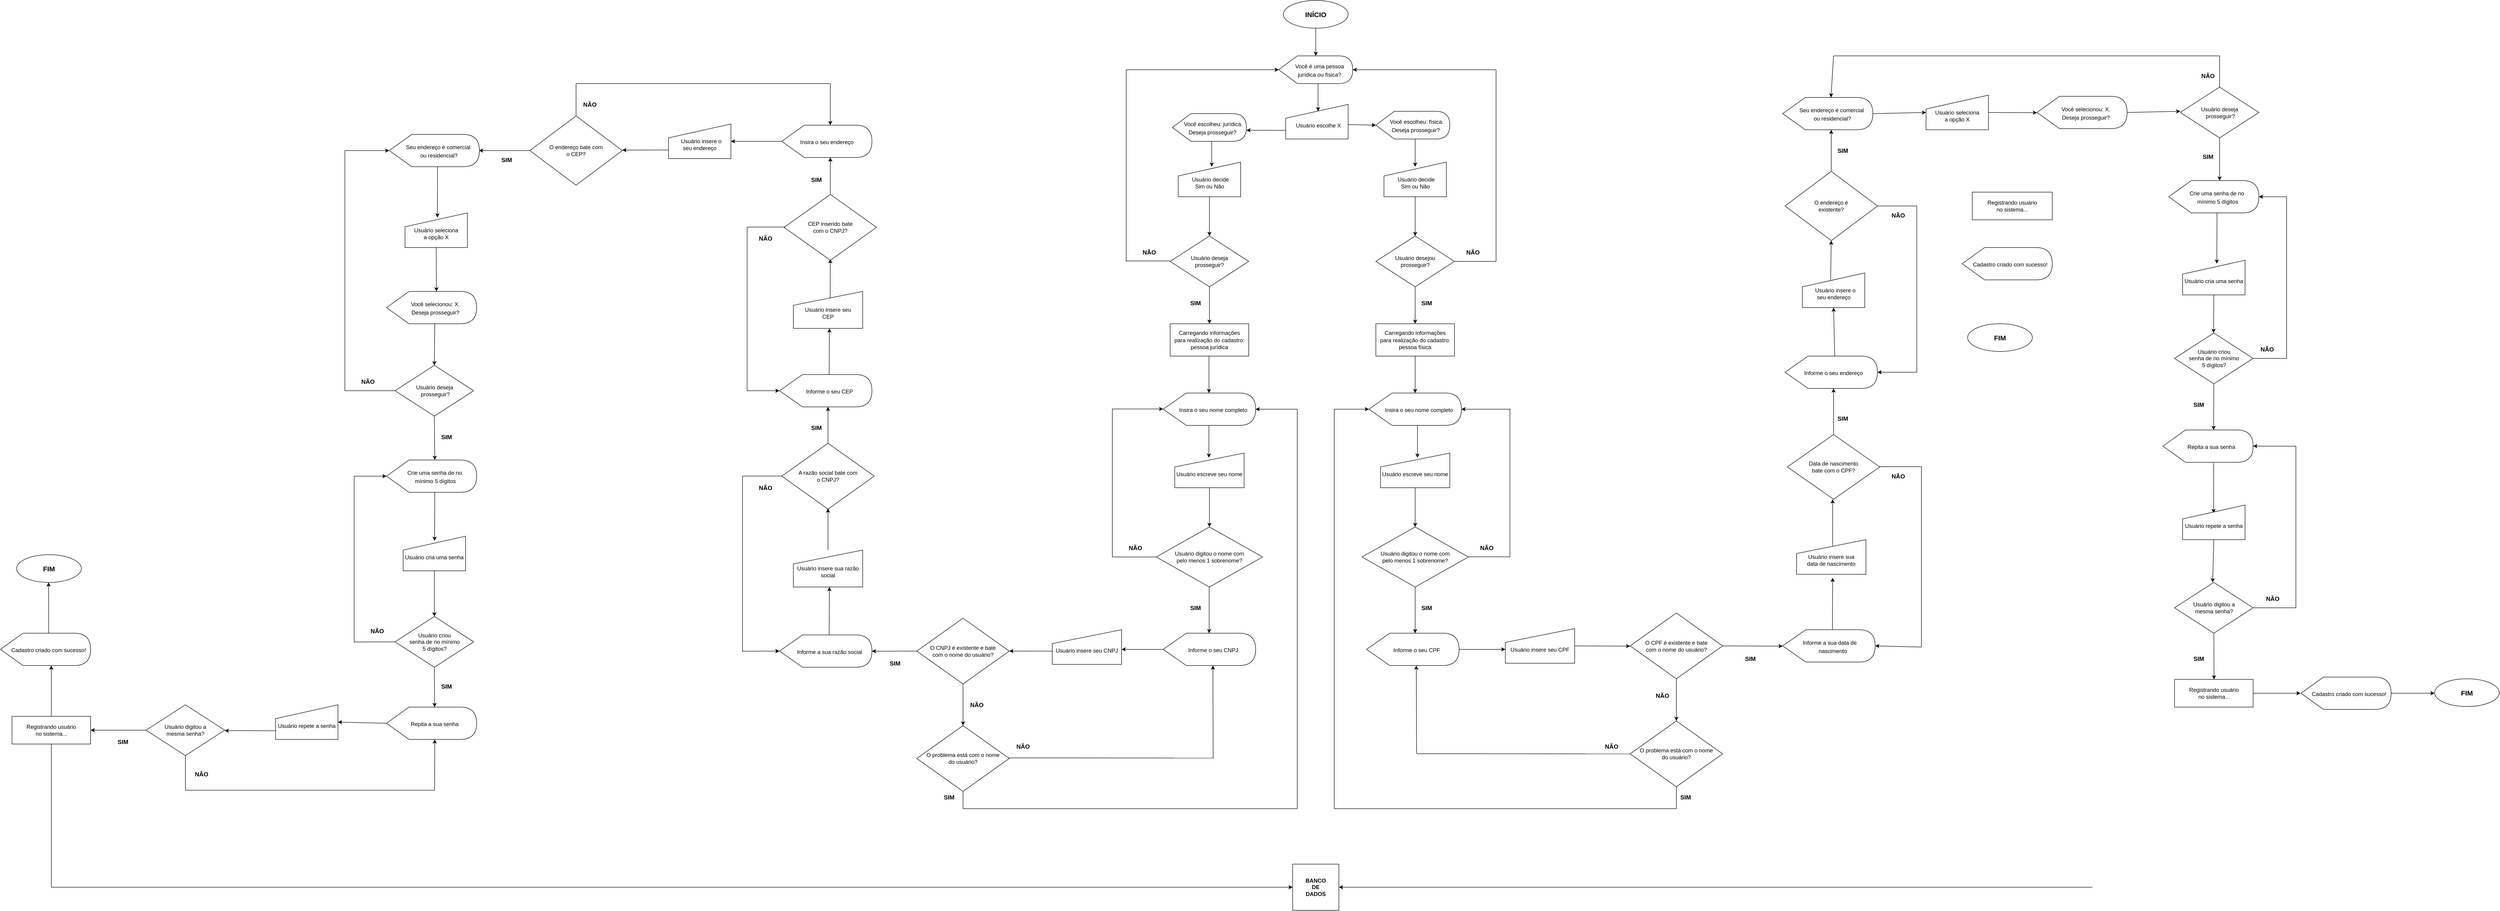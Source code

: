 <mxfile version="15.6.8" type="github">
  <diagram id="XkIb_j8xa0R7AFq2mam2" name="Page-1">
    <mxGraphModel dx="4575" dy="715" grid="1" gridSize="10" guides="1" tooltips="1" connect="1" arrows="1" fold="1" page="1" pageScale="1" pageWidth="827" pageHeight="1169" math="0" shadow="0">
      <root>
        <mxCell id="0" />
        <mxCell id="1" parent="0" />
        <mxCell id="_dLYpjM3HcLhTKgZGphk-81" value="" style="endArrow=classic;html=1;rounded=0;entryX=0;entryY=0.5;entryDx=0;entryDy=0;" parent="1" target="_dLYpjM3HcLhTKgZGphk-63" edge="1">
          <mxGeometry width="50" height="50" relative="1" as="geometry">
            <mxPoint x="-2385" y="2200" as="sourcePoint" />
            <mxPoint x="130" y="2120" as="targetPoint" />
          </mxGeometry>
        </mxCell>
        <mxCell id="r3lV4X0_ZvpxeNuVSfYO-1" value="&lt;font style=&quot;font-size: 15px&quot;&gt;&lt;b&gt;INÍCIO&lt;/b&gt;&lt;/font&gt;" style="ellipse;whiteSpace=wrap;html=1;fillColor=default;strokeColor=default;fontColor=default;" parent="1" vertex="1">
          <mxGeometry x="280" y="280" width="140" height="60" as="geometry" />
        </mxCell>
        <mxCell id="r3lV4X0_ZvpxeNuVSfYO-2" value="" style="endArrow=classic;html=1;rounded=0;fontSize=15;fontColor=default;exitX=0.5;exitY=1;exitDx=0;exitDy=0;strokeColor=default;labelBackgroundColor=default;" parent="1" source="r3lV4X0_ZvpxeNuVSfYO-1" edge="1">
          <mxGeometry width="50" height="50" relative="1" as="geometry">
            <mxPoint x="370" y="470" as="sourcePoint" />
            <mxPoint x="350" y="400" as="targetPoint" />
          </mxGeometry>
        </mxCell>
        <mxCell id="r3lV4X0_ZvpxeNuVSfYO-3" value="&lt;font style=&quot;font-size: 12px&quot;&gt;&amp;nbsp; &amp;nbsp; &amp;nbsp;Você é uma pessoa&lt;br&gt;&amp;nbsp; &amp;nbsp; &amp;nbsp;jurídica ou física?&lt;/font&gt;" style="shape=display;whiteSpace=wrap;html=1;fontSize=15;fontColor=default;strokeColor=default;fillColor=default;" parent="1" vertex="1">
          <mxGeometry x="270" y="400" width="160" height="60" as="geometry" />
        </mxCell>
        <mxCell id="r3lV4X0_ZvpxeNuVSfYO-4" value="" style="endArrow=classic;html=1;rounded=0;fontSize=15;fontColor=default;exitX=0;exitY=0;exitDx=85;exitDy=60;strokeColor=default;labelBackgroundColor=default;exitPerimeter=0;" parent="1" source="r3lV4X0_ZvpxeNuVSfYO-3" edge="1">
          <mxGeometry width="50" height="50" relative="1" as="geometry">
            <mxPoint x="360" y="350" as="sourcePoint" />
            <mxPoint x="355" y="520" as="targetPoint" />
          </mxGeometry>
        </mxCell>
        <mxCell id="r3lV4X0_ZvpxeNuVSfYO-5" value="&lt;br&gt;&amp;nbsp; Usuário escolhe X" style="shape=manualInput;whiteSpace=wrap;html=1;fontSize=12;fontColor=default;strokeColor=default;fillColor=default;" parent="1" vertex="1">
          <mxGeometry x="285" y="505" width="135" height="75" as="geometry" />
        </mxCell>
        <mxCell id="r3lV4X0_ZvpxeNuVSfYO-6" value="" style="endArrow=classic;html=1;rounded=0;labelBackgroundColor=default;fontSize=12;fontColor=default;strokeColor=default;exitX=1.001;exitY=0.582;exitDx=0;exitDy=0;exitPerimeter=0;" parent="1" source="r3lV4X0_ZvpxeNuVSfYO-5" edge="1">
          <mxGeometry width="50" height="50" relative="1" as="geometry">
            <mxPoint x="380" y="600" as="sourcePoint" />
            <mxPoint x="480" y="550" as="targetPoint" />
          </mxGeometry>
        </mxCell>
        <mxCell id="4LxbDe4i36ap6z6qhfDH-1" value="&lt;font style=&quot;font-size: 12px&quot;&gt;&amp;nbsp; &amp;nbsp; &amp;nbsp;Você escolheu: física.&lt;br&gt;&amp;nbsp; &amp;nbsp; Deseja prosseguir?&lt;/font&gt;" style="shape=display;whiteSpace=wrap;html=1;fontSize=15;fontColor=default;strokeColor=default;fillColor=default;" parent="1" vertex="1">
          <mxGeometry x="480" y="520" width="160" height="60" as="geometry" />
        </mxCell>
        <mxCell id="4LxbDe4i36ap6z6qhfDH-3" value="" style="endArrow=classic;html=1;rounded=0;labelBackgroundColor=default;fontSize=12;fontColor=default;strokeColor=default;exitX=0;exitY=0;exitDx=85;exitDy=60;exitPerimeter=0;" parent="1" source="4LxbDe4i36ap6z6qhfDH-1" edge="1">
          <mxGeometry width="50" height="50" relative="1" as="geometry">
            <mxPoint x="390" y="760" as="sourcePoint" />
            <mxPoint x="565" y="640" as="targetPoint" />
          </mxGeometry>
        </mxCell>
        <mxCell id="4LxbDe4i36ap6z6qhfDH-4" value="Usuário desejou&lt;br&gt;prosseguir?" style="rhombus;whiteSpace=wrap;html=1;fontSize=12;fontColor=default;strokeColor=default;fillColor=default;" parent="1" vertex="1">
          <mxGeometry x="480" y="790" width="170" height="110" as="geometry" />
        </mxCell>
        <mxCell id="4LxbDe4i36ap6z6qhfDH-8" value="" style="endArrow=none;html=1;rounded=0;labelBackgroundColor=default;fontSize=12;fontColor=default;strokeColor=default;" parent="1" edge="1">
          <mxGeometry width="50" height="50" relative="1" as="geometry">
            <mxPoint x="740" y="845" as="sourcePoint" />
            <mxPoint x="740" y="430" as="targetPoint" />
          </mxGeometry>
        </mxCell>
        <mxCell id="4LxbDe4i36ap6z6qhfDH-9" value="" style="endArrow=classic;html=1;rounded=0;labelBackgroundColor=default;fontSize=12;fontColor=default;strokeColor=default;entryX=1;entryY=0.5;entryDx=0;entryDy=0;entryPerimeter=0;" parent="1" target="r3lV4X0_ZvpxeNuVSfYO-3" edge="1">
          <mxGeometry width="50" height="50" relative="1" as="geometry">
            <mxPoint x="740" y="430" as="sourcePoint" />
            <mxPoint x="640" y="660" as="targetPoint" />
          </mxGeometry>
        </mxCell>
        <mxCell id="4LxbDe4i36ap6z6qhfDH-10" value="&lt;b&gt;&lt;font style=&quot;font-size: 13px&quot;&gt;NÃO&lt;/font&gt;&lt;/b&gt;" style="text;html=1;strokeColor=none;fillColor=none;align=center;verticalAlign=middle;whiteSpace=wrap;rounded=0;fontSize=12;fontColor=default;" parent="1" vertex="1">
          <mxGeometry x="660" y="800" width="60" height="50" as="geometry" />
        </mxCell>
        <mxCell id="4LxbDe4i36ap6z6qhfDH-12" value="&lt;b&gt;&lt;font style=&quot;font-size: 13px&quot;&gt;SIM&lt;/font&gt;&lt;/b&gt;" style="text;html=1;strokeColor=none;fillColor=none;align=center;verticalAlign=middle;whiteSpace=wrap;rounded=0;fontSize=12;fontColor=default;" parent="1" vertex="1">
          <mxGeometry x="560" y="910" width="60" height="50" as="geometry" />
        </mxCell>
        <mxCell id="4LxbDe4i36ap6z6qhfDH-13" value="&lt;font style=&quot;font-size: 12px&quot;&gt;Carregando informações&lt;br&gt;para realização do cadastro:&lt;br&gt;pessoa física&lt;/font&gt;" style="rounded=0;whiteSpace=wrap;html=1;fontSize=13;fontColor=default;strokeColor=default;fillColor=default;" parent="1" vertex="1">
          <mxGeometry x="480" y="980" width="170" height="70" as="geometry" />
        </mxCell>
        <mxCell id="4LxbDe4i36ap6z6qhfDH-15" value="&lt;span style=&quot;font-size: 12px&quot;&gt;&amp;nbsp; &amp;nbsp; &amp;nbsp;Insira o seu nome completo&lt;br&gt;&lt;/span&gt;" style="shape=display;whiteSpace=wrap;html=1;fontSize=15;fontColor=default;strokeColor=default;fillColor=default;" parent="1" vertex="1">
          <mxGeometry x="465" y="1130" width="200" height="70" as="geometry" />
        </mxCell>
        <mxCell id="4LxbDe4i36ap6z6qhfDH-17" value="&lt;br&gt;Usuário escreve seu nome" style="shape=manualInput;whiteSpace=wrap;html=1;fontSize=12;fontColor=default;strokeColor=default;fillColor=default;" parent="1" vertex="1">
          <mxGeometry x="490" y="1260" width="150" height="75" as="geometry" />
        </mxCell>
        <mxCell id="4LxbDe4i36ap6z6qhfDH-20" value="Usuário digitou o nome com&lt;br&gt;pelo menos 1 sobrenome?" style="rhombus;whiteSpace=wrap;html=1;fontSize=12;fontColor=default;strokeColor=default;fillColor=default;" parent="1" vertex="1">
          <mxGeometry x="450" y="1420" width="230" height="130" as="geometry" />
        </mxCell>
        <mxCell id="4LxbDe4i36ap6z6qhfDH-21" value="&lt;br&gt;&amp;nbsp; Usuário decide&amp;nbsp;&lt;br&gt;Sim ou Não" style="shape=manualInput;whiteSpace=wrap;html=1;fontSize=12;fontColor=default;strokeColor=default;fillColor=default;" parent="1" vertex="1">
          <mxGeometry x="497.5" y="630" width="135" height="75" as="geometry" />
        </mxCell>
        <mxCell id="4LxbDe4i36ap6z6qhfDH-22" value="" style="endArrow=classic;html=1;rounded=0;labelBackgroundColor=default;fontSize=12;fontColor=default;strokeColor=default;exitX=0.5;exitY=1;exitDx=0;exitDy=0;" parent="1" source="4LxbDe4i36ap6z6qhfDH-21" edge="1">
          <mxGeometry width="50" height="50" relative="1" as="geometry">
            <mxPoint x="470" y="770" as="sourcePoint" />
            <mxPoint x="565" y="790" as="targetPoint" />
          </mxGeometry>
        </mxCell>
        <mxCell id="4LxbDe4i36ap6z6qhfDH-23" value="" style="endArrow=none;html=1;rounded=0;labelBackgroundColor=default;fontSize=12;fontColor=default;strokeColor=default;entryX=1;entryY=0.5;entryDx=0;entryDy=0;" parent="1" target="4LxbDe4i36ap6z6qhfDH-4" edge="1">
          <mxGeometry width="50" height="50" relative="1" as="geometry">
            <mxPoint x="740" y="845" as="sourcePoint" />
            <mxPoint x="520" y="810" as="targetPoint" />
          </mxGeometry>
        </mxCell>
        <mxCell id="4LxbDe4i36ap6z6qhfDH-24" value="" style="endArrow=classic;html=1;rounded=0;labelBackgroundColor=default;fontSize=12;fontColor=default;strokeColor=default;exitX=0.5;exitY=1;exitDx=0;exitDy=0;" parent="1" source="4LxbDe4i36ap6z6qhfDH-4" edge="1">
          <mxGeometry width="50" height="50" relative="1" as="geometry">
            <mxPoint x="520" y="1020" as="sourcePoint" />
            <mxPoint x="565" y="980" as="targetPoint" />
          </mxGeometry>
        </mxCell>
        <mxCell id="4LxbDe4i36ap6z6qhfDH-25" value="" style="endArrow=classic;html=1;rounded=0;labelBackgroundColor=default;fontSize=12;fontColor=default;strokeColor=default;exitX=0.5;exitY=1;exitDx=0;exitDy=0;" parent="1" source="4LxbDe4i36ap6z6qhfDH-13" edge="1">
          <mxGeometry width="50" height="50" relative="1" as="geometry">
            <mxPoint x="520" y="1270" as="sourcePoint" />
            <mxPoint x="565" y="1130" as="targetPoint" />
          </mxGeometry>
        </mxCell>
        <mxCell id="4LxbDe4i36ap6z6qhfDH-27" value="" style="endArrow=classic;html=1;rounded=0;labelBackgroundColor=default;fontSize=12;fontColor=default;strokeColor=default;entryX=0.533;entryY=0.133;entryDx=0;entryDy=0;entryPerimeter=0;" parent="1" target="4LxbDe4i36ap6z6qhfDH-17" edge="1">
          <mxGeometry width="50" height="50" relative="1" as="geometry">
            <mxPoint x="570" y="1200" as="sourcePoint" />
            <mxPoint x="570" y="1220" as="targetPoint" />
          </mxGeometry>
        </mxCell>
        <mxCell id="4LxbDe4i36ap6z6qhfDH-28" value="" style="endArrow=classic;html=1;rounded=0;labelBackgroundColor=default;fontSize=12;fontColor=default;strokeColor=default;exitX=0.5;exitY=1;exitDx=0;exitDy=0;entryX=0.5;entryY=0;entryDx=0;entryDy=0;" parent="1" source="4LxbDe4i36ap6z6qhfDH-17" target="4LxbDe4i36ap6z6qhfDH-20" edge="1">
          <mxGeometry width="50" height="50" relative="1" as="geometry">
            <mxPoint x="520" y="1350" as="sourcePoint" />
            <mxPoint x="570" y="1300" as="targetPoint" />
          </mxGeometry>
        </mxCell>
        <mxCell id="4LxbDe4i36ap6z6qhfDH-29" value="" style="endArrow=none;html=1;rounded=0;labelBackgroundColor=default;fontSize=12;fontColor=default;strokeColor=default;entryX=1;entryY=0.5;entryDx=0;entryDy=0;" parent="1" edge="1">
          <mxGeometry width="50" height="50" relative="1" as="geometry">
            <mxPoint x="770" y="1484.58" as="sourcePoint" />
            <mxPoint x="680" y="1484.58" as="targetPoint" />
          </mxGeometry>
        </mxCell>
        <mxCell id="4LxbDe4i36ap6z6qhfDH-30" value="" style="endArrow=none;html=1;rounded=0;labelBackgroundColor=default;fontSize=12;fontColor=default;strokeColor=default;" parent="1" edge="1">
          <mxGeometry width="50" height="50" relative="1" as="geometry">
            <mxPoint x="770" y="1485" as="sourcePoint" />
            <mxPoint x="770" y="1164" as="targetPoint" />
          </mxGeometry>
        </mxCell>
        <mxCell id="4LxbDe4i36ap6z6qhfDH-31" value="" style="endArrow=classic;html=1;rounded=0;labelBackgroundColor=default;fontSize=12;fontColor=default;strokeColor=default;entryX=1;entryY=0.5;entryDx=0;entryDy=0;entryPerimeter=0;" parent="1" target="4LxbDe4i36ap6z6qhfDH-15" edge="1">
          <mxGeometry width="50" height="50" relative="1" as="geometry">
            <mxPoint x="770" y="1165" as="sourcePoint" />
            <mxPoint x="660" y="1200" as="targetPoint" />
          </mxGeometry>
        </mxCell>
        <mxCell id="4LxbDe4i36ap6z6qhfDH-32" value="&lt;b&gt;&lt;font style=&quot;font-size: 13px&quot;&gt;NÃO&lt;/font&gt;&lt;/b&gt;" style="text;html=1;strokeColor=none;fillColor=none;align=center;verticalAlign=middle;whiteSpace=wrap;rounded=0;fontSize=12;fontColor=default;" parent="1" vertex="1">
          <mxGeometry x="690" y="1440" width="60" height="50" as="geometry" />
        </mxCell>
        <mxCell id="4LxbDe4i36ap6z6qhfDH-35" value="" style="endArrow=classic;html=1;rounded=0;labelBackgroundColor=default;fontSize=12;fontColor=default;strokeColor=default;exitX=0.5;exitY=1;exitDx=0;exitDy=0;" parent="1" source="4LxbDe4i36ap6z6qhfDH-20" edge="1">
          <mxGeometry width="50" height="50" relative="1" as="geometry">
            <mxPoint x="580" y="1640" as="sourcePoint" />
            <mxPoint x="565" y="1650" as="targetPoint" />
          </mxGeometry>
        </mxCell>
        <mxCell id="4LxbDe4i36ap6z6qhfDH-36" value="&lt;b&gt;&lt;font style=&quot;font-size: 13px&quot;&gt;SIM&lt;/font&gt;&lt;/b&gt;" style="text;html=1;strokeColor=none;fillColor=none;align=center;verticalAlign=middle;whiteSpace=wrap;rounded=0;fontSize=12;fontColor=default;" parent="1" vertex="1">
          <mxGeometry x="560" y="1570" width="60" height="50" as="geometry" />
        </mxCell>
        <mxCell id="Q27JF3JxCt5SvReetzhR-1" value="" style="endArrow=classic;html=1;rounded=0;strokeColor=default;labelBackgroundColor=default;fontColor=default;exitX=0;exitY=0.75;exitDx=0;exitDy=0;" parent="1" source="r3lV4X0_ZvpxeNuVSfYO-5" edge="1">
          <mxGeometry width="50" height="50" relative="1" as="geometry">
            <mxPoint x="270" y="660" as="sourcePoint" />
            <mxPoint x="200" y="561" as="targetPoint" />
          </mxGeometry>
        </mxCell>
        <mxCell id="Q27JF3JxCt5SvReetzhR-2" value="&lt;font style=&quot;font-size: 12px&quot;&gt;&amp;nbsp; &amp;nbsp; &amp;nbsp;Você escolheu: jurídica.&lt;br&gt;&amp;nbsp; &amp;nbsp; Deseja prosseguir?&lt;/font&gt;" style="shape=display;whiteSpace=wrap;html=1;fontSize=15;fontColor=default;strokeColor=default;fillColor=default;" parent="1" vertex="1">
          <mxGeometry x="40" y="525" width="160" height="60" as="geometry" />
        </mxCell>
        <mxCell id="Q27JF3JxCt5SvReetzhR-3" value="" style="endArrow=classic;html=1;rounded=0;labelBackgroundColor=default;fontColor=default;strokeColor=default;exitX=0;exitY=0;exitDx=85;exitDy=60;exitPerimeter=0;" parent="1" source="Q27JF3JxCt5SvReetzhR-2" edge="1">
          <mxGeometry width="50" height="50" relative="1" as="geometry">
            <mxPoint x="190" y="740" as="sourcePoint" />
            <mxPoint x="125" y="640" as="targetPoint" />
          </mxGeometry>
        </mxCell>
        <mxCell id="Q27JF3JxCt5SvReetzhR-4" value="&lt;br&gt;&amp;nbsp; Usuário decide&amp;nbsp;&lt;br&gt;Sim ou Não" style="shape=manualInput;whiteSpace=wrap;html=1;fontSize=12;fontColor=default;strokeColor=default;fillColor=default;" parent="1" vertex="1">
          <mxGeometry x="52.5" y="630" width="135" height="75" as="geometry" />
        </mxCell>
        <mxCell id="Q27JF3JxCt5SvReetzhR-5" value="" style="endArrow=classic;html=1;rounded=0;labelBackgroundColor=default;fontColor=default;strokeColor=default;exitX=0.5;exitY=1;exitDx=0;exitDy=0;" parent="1" source="Q27JF3JxCt5SvReetzhR-4" edge="1">
          <mxGeometry width="50" height="50" relative="1" as="geometry">
            <mxPoint x="210" y="840" as="sourcePoint" />
            <mxPoint x="120" y="790" as="targetPoint" />
          </mxGeometry>
        </mxCell>
        <mxCell id="Q27JF3JxCt5SvReetzhR-6" value="Usuário deseja&lt;br&gt;prosseguir?" style="rhombus;whiteSpace=wrap;html=1;fontSize=12;fontColor=default;strokeColor=default;fillColor=default;" parent="1" vertex="1">
          <mxGeometry x="35" y="790" width="170" height="110" as="geometry" />
        </mxCell>
        <mxCell id="Q27JF3JxCt5SvReetzhR-7" value="" style="endArrow=none;html=1;rounded=0;labelBackgroundColor=default;fontSize=12;fontColor=default;strokeColor=default;entryX=1;entryY=0.5;entryDx=0;entryDy=0;" parent="1" edge="1">
          <mxGeometry width="50" height="50" relative="1" as="geometry">
            <mxPoint x="35" y="844" as="sourcePoint" />
            <mxPoint x="-61" y="844" as="targetPoint" />
          </mxGeometry>
        </mxCell>
        <mxCell id="Q27JF3JxCt5SvReetzhR-8" value="" style="endArrow=none;html=1;rounded=0;labelBackgroundColor=default;fontSize=12;fontColor=default;strokeColor=default;" parent="1" edge="1">
          <mxGeometry width="50" height="50" relative="1" as="geometry">
            <mxPoint x="-60" y="844" as="sourcePoint" />
            <mxPoint x="-60" y="430" as="targetPoint" />
          </mxGeometry>
        </mxCell>
        <mxCell id="Q27JF3JxCt5SvReetzhR-9" value="" style="endArrow=classic;html=1;rounded=0;labelBackgroundColor=default;fontSize=12;fontColor=default;strokeColor=default;entryX=0;entryY=0.5;entryDx=0;entryDy=0;entryPerimeter=0;" parent="1" target="r3lV4X0_ZvpxeNuVSfYO-3" edge="1">
          <mxGeometry width="50" height="50" relative="1" as="geometry">
            <mxPoint x="-60" y="430" as="sourcePoint" />
            <mxPoint x="-370" y="430" as="targetPoint" />
          </mxGeometry>
        </mxCell>
        <mxCell id="Q27JF3JxCt5SvReetzhR-10" value="&lt;b&gt;&lt;font style=&quot;font-size: 13px&quot;&gt;NÃO&lt;/font&gt;&lt;/b&gt;" style="text;html=1;strokeColor=none;fillColor=none;align=center;verticalAlign=middle;whiteSpace=wrap;rounded=0;fontSize=12;fontColor=default;" parent="1" vertex="1">
          <mxGeometry x="-40" y="800" width="60" height="50" as="geometry" />
        </mxCell>
        <mxCell id="Q27JF3JxCt5SvReetzhR-11" value="&lt;font style=&quot;font-size: 12px&quot;&gt;Carregando informações&lt;br&gt;para realização do cadastro:&lt;br&gt;pessoa jurídica&lt;/font&gt;" style="rounded=0;whiteSpace=wrap;html=1;fontSize=13;fontColor=default;strokeColor=default;fillColor=default;" parent="1" vertex="1">
          <mxGeometry x="35" y="980" width="170" height="70" as="geometry" />
        </mxCell>
        <mxCell id="Q27JF3JxCt5SvReetzhR-12" value="&lt;b&gt;&lt;font style=&quot;font-size: 13px&quot;&gt;SIM&lt;/font&gt;&lt;/b&gt;" style="text;html=1;strokeColor=none;fillColor=none;align=center;verticalAlign=middle;whiteSpace=wrap;rounded=0;fontSize=12;fontColor=default;" parent="1" vertex="1">
          <mxGeometry x="60" y="910" width="60" height="50" as="geometry" />
        </mxCell>
        <mxCell id="Q27JF3JxCt5SvReetzhR-13" value="" style="endArrow=classic;html=1;rounded=0;labelBackgroundColor=default;fontColor=default;strokeColor=default;exitX=0.5;exitY=1;exitDx=0;exitDy=0;entryX=0.5;entryY=0;entryDx=0;entryDy=0;" parent="1" source="Q27JF3JxCt5SvReetzhR-6" target="Q27JF3JxCt5SvReetzhR-11" edge="1">
          <mxGeometry width="50" height="50" relative="1" as="geometry">
            <mxPoint x="300" y="1080" as="sourcePoint" />
            <mxPoint x="350" y="1030" as="targetPoint" />
          </mxGeometry>
        </mxCell>
        <mxCell id="Q27JF3JxCt5SvReetzhR-14" value="" style="endArrow=classic;html=1;rounded=0;labelBackgroundColor=default;fontSize=12;fontColor=default;strokeColor=default;exitX=0.5;exitY=1;exitDx=0;exitDy=0;" parent="1" edge="1">
          <mxGeometry width="50" height="50" relative="1" as="geometry">
            <mxPoint x="119" y="1050" as="sourcePoint" />
            <mxPoint x="119" y="1130" as="targetPoint" />
          </mxGeometry>
        </mxCell>
        <mxCell id="Q27JF3JxCt5SvReetzhR-15" value="&lt;span style=&quot;font-size: 12px&quot;&gt;&amp;nbsp; &amp;nbsp; &amp;nbsp;Insira o seu nome completo&lt;br&gt;&lt;/span&gt;" style="shape=display;whiteSpace=wrap;html=1;fontSize=15;fontColor=default;strokeColor=default;fillColor=default;" parent="1" vertex="1">
          <mxGeometry x="20" y="1130" width="200" height="70" as="geometry" />
        </mxCell>
        <mxCell id="Q27JF3JxCt5SvReetzhR-16" value="" style="endArrow=classic;html=1;rounded=0;labelBackgroundColor=default;fontSize=12;fontColor=default;strokeColor=default;entryX=0.533;entryY=0.133;entryDx=0;entryDy=0;entryPerimeter=0;" parent="1" edge="1">
          <mxGeometry width="50" height="50" relative="1" as="geometry">
            <mxPoint x="118.87" y="1200" as="sourcePoint" />
            <mxPoint x="118.82" y="1269.975" as="targetPoint" />
          </mxGeometry>
        </mxCell>
        <mxCell id="Q27JF3JxCt5SvReetzhR-17" value="&lt;br&gt;Usuário escreve seu nome" style="shape=manualInput;whiteSpace=wrap;html=1;fontSize=12;fontColor=default;strokeColor=default;fillColor=default;" parent="1" vertex="1">
          <mxGeometry x="45" y="1260" width="150" height="75" as="geometry" />
        </mxCell>
        <mxCell id="Q27JF3JxCt5SvReetzhR-18" value="" style="endArrow=classic;html=1;rounded=0;labelBackgroundColor=default;fontSize=12;fontColor=default;strokeColor=default;exitX=0.5;exitY=1;exitDx=0;exitDy=0;entryX=0.5;entryY=0;entryDx=0;entryDy=0;" parent="1" edge="1">
          <mxGeometry width="50" height="50" relative="1" as="geometry">
            <mxPoint x="120" y="1335" as="sourcePoint" />
            <mxPoint x="120" y="1420" as="targetPoint" />
          </mxGeometry>
        </mxCell>
        <mxCell id="Q27JF3JxCt5SvReetzhR-19" value="Usuário digitou o nome com&lt;br&gt;pelo menos 1 sobrenome?" style="rhombus;whiteSpace=wrap;html=1;fontSize=12;fontColor=default;strokeColor=default;fillColor=default;" parent="1" vertex="1">
          <mxGeometry x="5" y="1420" width="230" height="130" as="geometry" />
        </mxCell>
        <mxCell id="Q27JF3JxCt5SvReetzhR-20" value="" style="endArrow=none;html=1;rounded=0;labelBackgroundColor=default;fontSize=12;fontColor=default;strokeColor=default;entryX=1;entryY=0.5;entryDx=0;entryDy=0;" parent="1" edge="1">
          <mxGeometry width="50" height="50" relative="1" as="geometry">
            <mxPoint x="5" y="1485" as="sourcePoint" />
            <mxPoint x="-90" y="1485" as="targetPoint" />
          </mxGeometry>
        </mxCell>
        <mxCell id="Q27JF3JxCt5SvReetzhR-21" value="" style="endArrow=none;html=1;rounded=0;labelBackgroundColor=default;fontSize=12;fontColor=default;strokeColor=default;" parent="1" edge="1">
          <mxGeometry width="50" height="50" relative="1" as="geometry">
            <mxPoint x="-90" y="1485" as="sourcePoint" />
            <mxPoint x="-90" y="1164" as="targetPoint" />
          </mxGeometry>
        </mxCell>
        <mxCell id="Q27JF3JxCt5SvReetzhR-22" value="" style="endArrow=classic;html=1;rounded=0;labelBackgroundColor=default;fontSize=12;fontColor=default;strokeColor=default;entryX=1;entryY=0.5;entryDx=0;entryDy=0;entryPerimeter=0;" parent="1" edge="1">
          <mxGeometry width="50" height="50" relative="1" as="geometry">
            <mxPoint x="-90" y="1164.5" as="sourcePoint" />
            <mxPoint x="20" y="1164.5" as="targetPoint" />
          </mxGeometry>
        </mxCell>
        <mxCell id="Q27JF3JxCt5SvReetzhR-23" value="&lt;b&gt;&lt;font style=&quot;font-size: 13px&quot;&gt;NÃO&lt;/font&gt;&lt;/b&gt;" style="text;html=1;strokeColor=none;fillColor=none;align=center;verticalAlign=middle;whiteSpace=wrap;rounded=0;fontSize=12;fontColor=default;" parent="1" vertex="1">
          <mxGeometry x="-70" y="1440" width="60" height="50" as="geometry" />
        </mxCell>
        <mxCell id="Q27JF3JxCt5SvReetzhR-24" value="&lt;span style=&quot;font-size: 12px&quot;&gt;&amp;nbsp; &amp;nbsp; &amp;nbsp;Informe o seu CPF&lt;br&gt;&lt;/span&gt;" style="shape=display;whiteSpace=wrap;html=1;fontSize=15;fontColor=default;strokeColor=default;fillColor=default;" parent="1" vertex="1">
          <mxGeometry x="460" y="1650" width="200" height="70" as="geometry" />
        </mxCell>
        <mxCell id="Q27JF3JxCt5SvReetzhR-25" value="" style="endArrow=classic;html=1;rounded=0;labelBackgroundColor=default;fontSize=12;fontColor=default;strokeColor=default;exitX=0.5;exitY=1;exitDx=0;exitDy=0;" parent="1" edge="1">
          <mxGeometry width="50" height="50" relative="1" as="geometry">
            <mxPoint x="119.41" y="1550" as="sourcePoint" />
            <mxPoint x="119.41" y="1650" as="targetPoint" />
          </mxGeometry>
        </mxCell>
        <mxCell id="Q27JF3JxCt5SvReetzhR-26" value="&lt;span style=&quot;font-size: 12px&quot;&gt;&amp;nbsp; &amp;nbsp; &amp;nbsp;Informe o seu CNPJ&lt;br&gt;&lt;/span&gt;" style="shape=display;whiteSpace=wrap;html=1;fontSize=15;fontColor=default;strokeColor=default;fillColor=default;" parent="1" vertex="1">
          <mxGeometry x="20" y="1650" width="200" height="70" as="geometry" />
        </mxCell>
        <mxCell id="Q27JF3JxCt5SvReetzhR-27" value="&lt;b&gt;&lt;font style=&quot;font-size: 13px&quot;&gt;SIM&lt;/font&gt;&lt;/b&gt;" style="text;html=1;strokeColor=none;fillColor=none;align=center;verticalAlign=middle;whiteSpace=wrap;rounded=0;fontSize=12;fontColor=default;" parent="1" vertex="1">
          <mxGeometry x="60" y="1570" width="60" height="50" as="geometry" />
        </mxCell>
        <mxCell id="Q27JF3JxCt5SvReetzhR-28" value="&lt;br&gt;Usuário insere seu CPF" style="shape=manualInput;whiteSpace=wrap;html=1;fontSize=12;fontColor=default;strokeColor=default;fillColor=default;" parent="1" vertex="1">
          <mxGeometry x="760" y="1640" width="150" height="75" as="geometry" />
        </mxCell>
        <mxCell id="Q27JF3JxCt5SvReetzhR-29" value="" style="endArrow=classic;html=1;rounded=0;labelBackgroundColor=default;fontColor=default;strokeColor=default;exitX=1;exitY=0.5;exitDx=0;exitDy=0;exitPerimeter=0;" parent="1" source="Q27JF3JxCt5SvReetzhR-24" edge="1">
          <mxGeometry width="50" height="50" relative="1" as="geometry">
            <mxPoint x="640" y="1640" as="sourcePoint" />
            <mxPoint x="760" y="1685" as="targetPoint" />
          </mxGeometry>
        </mxCell>
        <mxCell id="Q27JF3JxCt5SvReetzhR-30" value="" style="endArrow=classic;html=1;rounded=0;labelBackgroundColor=default;fontColor=default;strokeColor=default;exitX=1;exitY=0.5;exitDx=0;exitDy=0;" parent="1" source="Q27JF3JxCt5SvReetzhR-28" edge="1">
          <mxGeometry width="50" height="50" relative="1" as="geometry">
            <mxPoint x="1030" y="1740" as="sourcePoint" />
            <mxPoint x="1030" y="1678" as="targetPoint" />
          </mxGeometry>
        </mxCell>
        <mxCell id="Q27JF3JxCt5SvReetzhR-31" value="O CPF é existente e bate&lt;br&gt;com o nome do usuário?" style="rhombus;whiteSpace=wrap;html=1;fontSize=12;fontColor=default;strokeColor=default;fillColor=default;" parent="1" vertex="1">
          <mxGeometry x="1030" y="1606.25" width="200" height="142.5" as="geometry" />
        </mxCell>
        <mxCell id="Q27JF3JxCt5SvReetzhR-37" value="&lt;b&gt;&lt;font style=&quot;font-size: 13px&quot;&gt;NÃO&lt;/font&gt;&lt;/b&gt;" style="text;html=1;strokeColor=none;fillColor=none;align=center;verticalAlign=middle;whiteSpace=wrap;rounded=0;fontSize=12;fontColor=default;" parent="1" vertex="1">
          <mxGeometry x="1070" y="1760" width="60" height="50" as="geometry" />
        </mxCell>
        <mxCell id="dxC7K1SbkdjEeobntXDX-1" value="" style="endArrow=classic;html=1;rounded=0;exitX=1;exitY=0.5;exitDx=0;exitDy=0;strokeColor=default;labelBackgroundColor=default;fontColor=default;" parent="1" source="Q27JF3JxCt5SvReetzhR-31" edge="1">
          <mxGeometry width="50" height="50" relative="1" as="geometry">
            <mxPoint x="1280" y="1680" as="sourcePoint" />
            <mxPoint x="1360" y="1678" as="targetPoint" />
          </mxGeometry>
        </mxCell>
        <mxCell id="dxC7K1SbkdjEeobntXDX-2" value="&lt;b&gt;&lt;font style=&quot;font-size: 13px&quot;&gt;SIM&lt;/font&gt;&lt;/b&gt;" style="text;html=1;strokeColor=none;fillColor=none;align=center;verticalAlign=middle;whiteSpace=wrap;rounded=0;fontSize=12;fontColor=default;" parent="1" vertex="1">
          <mxGeometry x="1260" y="1680" width="60" height="50" as="geometry" />
        </mxCell>
        <mxCell id="dxC7K1SbkdjEeobntXDX-3" value="&lt;span style=&quot;font-size: 12px&quot;&gt;&amp;nbsp; &amp;nbsp; &amp;nbsp; &amp;nbsp; &amp;nbsp; &amp;nbsp; Informe a sua data de&amp;nbsp; &amp;nbsp; &amp;nbsp; &amp;nbsp; &amp;nbsp; &amp;nbsp; &amp;nbsp; &amp;nbsp; &amp;nbsp;nascimento&lt;br&gt;&lt;/span&gt;" style="shape=display;whiteSpace=wrap;html=1;fontSize=15;fontColor=default;strokeColor=default;fillColor=default;" parent="1" vertex="1">
          <mxGeometry x="1360" y="1642.5" width="200" height="70" as="geometry" />
        </mxCell>
        <mxCell id="dxC7K1SbkdjEeobntXDX-4" value="" style="endArrow=classic;html=1;rounded=0;labelBackgroundColor=default;fontColor=default;strokeColor=default;exitX=0;exitY=0;exitDx=107.5;exitDy=0;exitPerimeter=0;" parent="1" source="dxC7K1SbkdjEeobntXDX-3" edge="1">
          <mxGeometry width="50" height="50" relative="1" as="geometry">
            <mxPoint x="1300" y="1640" as="sourcePoint" />
            <mxPoint x="1468" y="1530" as="targetPoint" />
          </mxGeometry>
        </mxCell>
        <mxCell id="dxC7K1SbkdjEeobntXDX-5" value="&lt;br&gt;Usuário insere sua&lt;br&gt;data de nascimento" style="shape=manualInput;whiteSpace=wrap;html=1;fontSize=12;fontColor=default;strokeColor=default;fillColor=default;" parent="1" vertex="1">
          <mxGeometry x="1390" y="1447.5" width="150" height="75" as="geometry" />
        </mxCell>
        <mxCell id="dxC7K1SbkdjEeobntXDX-6" value="" style="endArrow=classic;html=1;rounded=0;labelBackgroundColor=default;fontColor=default;strokeColor=default;exitX=0.519;exitY=0.175;exitDx=0;exitDy=0;exitPerimeter=0;" parent="1" source="dxC7K1SbkdjEeobntXDX-5" edge="1">
          <mxGeometry width="50" height="50" relative="1" as="geometry">
            <mxPoint x="1280" y="1550" as="sourcePoint" />
            <mxPoint x="1468" y="1360" as="targetPoint" />
          </mxGeometry>
        </mxCell>
        <mxCell id="dxC7K1SbkdjEeobntXDX-7" value="Data de nascimento&lt;br&gt;bate com o CPF?" style="rhombus;whiteSpace=wrap;html=1;fontSize=12;fontColor=default;strokeColor=default;fillColor=default;" parent="1" vertex="1">
          <mxGeometry x="1370" y="1220" width="200" height="140" as="geometry" />
        </mxCell>
        <mxCell id="dxC7K1SbkdjEeobntXDX-8" value="" style="endArrow=none;html=1;rounded=0;labelBackgroundColor=default;fontSize=12;fontColor=default;strokeColor=default;entryX=1;entryY=0.5;entryDx=0;entryDy=0;" parent="1" edge="1">
          <mxGeometry width="50" height="50" relative="1" as="geometry">
            <mxPoint x="1660" y="1289.5" as="sourcePoint" />
            <mxPoint x="1570" y="1289.5" as="targetPoint" />
          </mxGeometry>
        </mxCell>
        <mxCell id="dxC7K1SbkdjEeobntXDX-9" value="" style="endArrow=none;html=1;rounded=0;labelBackgroundColor=default;fontSize=12;fontColor=default;strokeColor=default;" parent="1" edge="1">
          <mxGeometry width="50" height="50" relative="1" as="geometry">
            <mxPoint x="1660" y="1680" as="sourcePoint" />
            <mxPoint x="1660" y="1289" as="targetPoint" />
          </mxGeometry>
        </mxCell>
        <mxCell id="dxC7K1SbkdjEeobntXDX-10" value="" style="endArrow=classic;html=1;rounded=0;labelBackgroundColor=default;fontColor=default;strokeColor=default;entryX=1;entryY=0.5;entryDx=0;entryDy=0;entryPerimeter=0;" parent="1" target="dxC7K1SbkdjEeobntXDX-3" edge="1">
          <mxGeometry width="50" height="50" relative="1" as="geometry">
            <mxPoint x="1660" y="1680" as="sourcePoint" />
            <mxPoint x="1610" y="1620" as="targetPoint" />
          </mxGeometry>
        </mxCell>
        <mxCell id="dxC7K1SbkdjEeobntXDX-12" value="&lt;b&gt;&lt;font style=&quot;font-size: 13px&quot;&gt;NÃO&lt;/font&gt;&lt;/b&gt;" style="text;html=1;strokeColor=none;fillColor=none;align=center;verticalAlign=middle;whiteSpace=wrap;rounded=0;fontSize=12;fontColor=default;" parent="1" vertex="1">
          <mxGeometry x="1580" y="1285" width="60" height="50" as="geometry" />
        </mxCell>
        <mxCell id="dxC7K1SbkdjEeobntXDX-13" value="" style="endArrow=classic;html=1;rounded=0;labelBackgroundColor=default;fontColor=default;strokeColor=default;exitX=0.5;exitY=0;exitDx=0;exitDy=0;" parent="1" source="dxC7K1SbkdjEeobntXDX-7" edge="1">
          <mxGeometry width="50" height="50" relative="1" as="geometry">
            <mxPoint x="1440" y="1400" as="sourcePoint" />
            <mxPoint x="1470" y="1120" as="targetPoint" />
          </mxGeometry>
        </mxCell>
        <mxCell id="dxC7K1SbkdjEeobntXDX-14" value="&lt;span style=&quot;font-size: 12px&quot;&gt;&amp;nbsp; &amp;nbsp;Informe o seu endereço&lt;br&gt;&lt;/span&gt;" style="shape=display;whiteSpace=wrap;html=1;fontSize=15;fontColor=default;strokeColor=default;fillColor=default;" parent="1" vertex="1">
          <mxGeometry x="1365" y="1050" width="200" height="70" as="geometry" />
        </mxCell>
        <mxCell id="dxC7K1SbkdjEeobntXDX-15" value="&lt;b&gt;&lt;font style=&quot;font-size: 13px&quot;&gt;SIM&lt;/font&gt;&lt;/b&gt;" style="text;html=1;strokeColor=none;fillColor=none;align=center;verticalAlign=middle;whiteSpace=wrap;rounded=0;fontSize=12;fontColor=default;" parent="1" vertex="1">
          <mxGeometry x="1460" y="1160" width="60" height="50" as="geometry" />
        </mxCell>
        <mxCell id="5fjQBzU2qIRpbA83OVqV-2" value="" style="endArrow=classic;html=1;rounded=0;labelBackgroundColor=default;fontColor=default;strokeColor=default;exitX=0;exitY=0.5;exitDx=0;exitDy=0;exitPerimeter=0;" parent="1" source="Q27JF3JxCt5SvReetzhR-26" edge="1">
          <mxGeometry width="50" height="50" relative="1" as="geometry">
            <mxPoint x="-140" y="1680" as="sourcePoint" />
            <mxPoint x="-70" y="1685" as="targetPoint" />
          </mxGeometry>
        </mxCell>
        <mxCell id="5fjQBzU2qIRpbA83OVqV-3" value="&lt;br&gt;Usuário insere seu CNPJ" style="shape=manualInput;whiteSpace=wrap;html=1;fontSize=12;fontColor=default;strokeColor=default;fillColor=default;" parent="1" vertex="1">
          <mxGeometry x="-220" y="1642.5" width="150" height="75" as="geometry" />
        </mxCell>
        <mxCell id="5fjQBzU2qIRpbA83OVqV-5" value="O CNPJ é existente e bate&lt;br&gt;com o nome do usuário?" style="rhombus;whiteSpace=wrap;html=1;fontSize=12;fontColor=default;strokeColor=default;fillColor=default;" parent="1" vertex="1">
          <mxGeometry x="-513" y="1617.5" width="200" height="142.5" as="geometry" />
        </mxCell>
        <mxCell id="5fjQBzU2qIRpbA83OVqV-6" value="" style="endArrow=classic;html=1;rounded=0;labelBackgroundColor=default;fontColor=default;strokeColor=default;entryX=1;entryY=0.5;entryDx=0;entryDy=0;exitX=0.006;exitY=0.618;exitDx=0;exitDy=0;exitPerimeter=0;" parent="1" source="5fjQBzU2qIRpbA83OVqV-3" target="5fjQBzU2qIRpbA83OVqV-5" edge="1">
          <mxGeometry width="50" height="50" relative="1" as="geometry">
            <mxPoint x="-110" y="1730" as="sourcePoint" />
            <mxPoint x="-60" y="1680" as="targetPoint" />
          </mxGeometry>
        </mxCell>
        <mxCell id="5fjQBzU2qIRpbA83OVqV-9" value="" style="endArrow=classic;html=1;rounded=0;labelBackgroundColor=default;fontColor=default;strokeColor=default;exitX=0;exitY=0.5;exitDx=0;exitDy=0;" parent="1" source="5fjQBzU2qIRpbA83OVqV-5" edge="1">
          <mxGeometry width="50" height="50" relative="1" as="geometry">
            <mxPoint x="-370" y="1730" as="sourcePoint" />
            <mxPoint x="-610" y="1689" as="targetPoint" />
          </mxGeometry>
        </mxCell>
        <mxCell id="5fjQBzU2qIRpbA83OVqV-10" value="&lt;span style=&quot;font-size: 12px&quot;&gt;&amp;nbsp; &amp;nbsp; &amp;nbsp;Informe a sua razão social&lt;br&gt;&lt;/span&gt;" style="shape=display;whiteSpace=wrap;html=1;fontSize=15;fontColor=default;strokeColor=default;fillColor=default;" parent="1" vertex="1">
          <mxGeometry x="-810" y="1653.75" width="200" height="70" as="geometry" />
        </mxCell>
        <mxCell id="5fjQBzU2qIRpbA83OVqV-11" value="" style="endArrow=classic;html=1;rounded=0;labelBackgroundColor=default;fontColor=default;strokeColor=default;exitX=0;exitY=0;exitDx=107.5;exitDy=0;exitPerimeter=0;" parent="1" source="5fjQBzU2qIRpbA83OVqV-10" edge="1">
          <mxGeometry width="50" height="50" relative="1" as="geometry">
            <mxPoint x="-500" y="1650" as="sourcePoint" />
            <mxPoint x="-702" y="1550" as="targetPoint" />
          </mxGeometry>
        </mxCell>
        <mxCell id="5fjQBzU2qIRpbA83OVqV-12" value="&lt;br&gt;Usuário insere sua razão social" style="shape=manualInput;whiteSpace=wrap;html=1;fontSize=12;fontColor=default;strokeColor=default;fillColor=default;" parent="1" vertex="1">
          <mxGeometry x="-780" y="1470" width="150" height="80" as="geometry" />
        </mxCell>
        <mxCell id="5fjQBzU2qIRpbA83OVqV-13" value="" style="endArrow=classic;html=1;rounded=0;labelBackgroundColor=default;fontColor=default;strokeColor=default;" parent="1" source="5fjQBzU2qIRpbA83OVqV-12" edge="1">
          <mxGeometry width="50" height="50" relative="1" as="geometry">
            <mxPoint x="-500" y="1550" as="sourcePoint" />
            <mxPoint x="-705" y="1380" as="targetPoint" />
          </mxGeometry>
        </mxCell>
        <mxCell id="5fjQBzU2qIRpbA83OVqV-14" value="A razão social bate com&lt;br&gt;o CNPJ?" style="rhombus;whiteSpace=wrap;html=1;fontSize=12;fontColor=default;strokeColor=default;fillColor=default;" parent="1" vertex="1">
          <mxGeometry x="-805" y="1238.75" width="200" height="142.5" as="geometry" />
        </mxCell>
        <mxCell id="5fjQBzU2qIRpbA83OVqV-15" value="" style="endArrow=none;html=1;rounded=0;labelBackgroundColor=default;fontSize=12;fontColor=default;strokeColor=default;entryX=1;entryY=0.5;entryDx=0;entryDy=0;" parent="1" edge="1">
          <mxGeometry width="50" height="50" relative="1" as="geometry">
            <mxPoint x="-805" y="1309.71" as="sourcePoint" />
            <mxPoint x="-890" y="1309.71" as="targetPoint" />
          </mxGeometry>
        </mxCell>
        <mxCell id="5fjQBzU2qIRpbA83OVqV-16" value="" style="endArrow=none;html=1;rounded=0;labelBackgroundColor=default;fontSize=12;fontColor=default;strokeColor=default;" parent="1" edge="1">
          <mxGeometry width="50" height="50" relative="1" as="geometry">
            <mxPoint x="-890" y="1690" as="sourcePoint" />
            <mxPoint x="-890" y="1310" as="targetPoint" />
          </mxGeometry>
        </mxCell>
        <mxCell id="5fjQBzU2qIRpbA83OVqV-17" value="" style="endArrow=classic;html=1;rounded=0;labelBackgroundColor=default;fontColor=default;strokeColor=default;entryX=0;entryY=0.5;entryDx=0;entryDy=0;entryPerimeter=0;" parent="1" target="5fjQBzU2qIRpbA83OVqV-10" edge="1">
          <mxGeometry width="50" height="50" relative="1" as="geometry">
            <mxPoint x="-890" y="1689" as="sourcePoint" />
            <mxPoint x="-830" y="1620" as="targetPoint" />
          </mxGeometry>
        </mxCell>
        <mxCell id="5fjQBzU2qIRpbA83OVqV-18" value="&lt;b&gt;&lt;font style=&quot;font-size: 13px&quot;&gt;NÃO&lt;/font&gt;&lt;/b&gt;" style="text;html=1;strokeColor=none;fillColor=none;align=center;verticalAlign=middle;whiteSpace=wrap;rounded=0;fontSize=12;fontColor=default;" parent="1" vertex="1">
          <mxGeometry x="-870" y="1310" width="60" height="50" as="geometry" />
        </mxCell>
        <mxCell id="5fjQBzU2qIRpbA83OVqV-19" value="" style="endArrow=classic;html=1;rounded=0;labelBackgroundColor=default;fontColor=default;strokeColor=default;exitX=0.5;exitY=0;exitDx=0;exitDy=0;" parent="1" source="5fjQBzU2qIRpbA83OVqV-14" edge="1">
          <mxGeometry width="50" height="50" relative="1" as="geometry">
            <mxPoint x="-670" y="1270" as="sourcePoint" />
            <mxPoint x="-705" y="1160" as="targetPoint" />
          </mxGeometry>
        </mxCell>
        <mxCell id="5fjQBzU2qIRpbA83OVqV-20" value="&lt;span style=&quot;font-size: 12px&quot;&gt;&amp;nbsp; &amp;nbsp; &amp;nbsp;Informe o seu CEP&lt;br&gt;&lt;/span&gt;" style="shape=display;whiteSpace=wrap;html=1;fontSize=15;fontColor=default;strokeColor=default;fillColor=default;" parent="1" vertex="1">
          <mxGeometry x="-810" y="1090" width="200" height="70" as="geometry" />
        </mxCell>
        <mxCell id="5fjQBzU2qIRpbA83OVqV-21" value="" style="endArrow=classic;html=1;rounded=0;labelBackgroundColor=default;fontColor=default;strokeColor=default;exitX=0;exitY=0;exitDx=107.5;exitDy=0;exitPerimeter=0;" parent="1" source="5fjQBzU2qIRpbA83OVqV-20" edge="1">
          <mxGeometry width="50" height="50" relative="1" as="geometry">
            <mxPoint x="-630" y="1280" as="sourcePoint" />
            <mxPoint x="-702" y="990" as="targetPoint" />
          </mxGeometry>
        </mxCell>
        <mxCell id="5fjQBzU2qIRpbA83OVqV-22" value="&lt;br&gt;Usuário insere seu&lt;br&gt;CEP" style="shape=manualInput;whiteSpace=wrap;html=1;fontSize=12;fontColor=default;strokeColor=default;fillColor=default;" parent="1" vertex="1">
          <mxGeometry x="-780" y="910" width="150" height="80" as="geometry" />
        </mxCell>
        <mxCell id="5fjQBzU2qIRpbA83OVqV-23" value="" style="endArrow=classic;html=1;rounded=0;labelBackgroundColor=default;fontColor=default;strokeColor=default;exitX=0.531;exitY=0.182;exitDx=0;exitDy=0;exitPerimeter=0;" parent="1" source="5fjQBzU2qIRpbA83OVqV-22" edge="1">
          <mxGeometry width="50" height="50" relative="1" as="geometry">
            <mxPoint x="-610" y="1020" as="sourcePoint" />
            <mxPoint x="-700" y="840" as="targetPoint" />
          </mxGeometry>
        </mxCell>
        <mxCell id="5fjQBzU2qIRpbA83OVqV-24" value="CEP inserido bate&lt;br&gt;com o CNPJ?" style="rhombus;whiteSpace=wrap;html=1;fontSize=12;fontColor=default;strokeColor=default;fillColor=default;" parent="1" vertex="1">
          <mxGeometry x="-800" y="700" width="200" height="142.5" as="geometry" />
        </mxCell>
        <mxCell id="5fjQBzU2qIRpbA83OVqV-25" value="" style="endArrow=none;html=1;rounded=0;labelBackgroundColor=default;fontSize=12;fontColor=default;strokeColor=default;entryX=1;entryY=0.5;entryDx=0;entryDy=0;" parent="1" edge="1">
          <mxGeometry width="50" height="50" relative="1" as="geometry">
            <mxPoint x="-797.5" y="770.66" as="sourcePoint" />
            <mxPoint x="-880" y="770.66" as="targetPoint" />
          </mxGeometry>
        </mxCell>
        <mxCell id="5fjQBzU2qIRpbA83OVqV-26" value="" style="endArrow=none;html=1;rounded=0;labelBackgroundColor=default;fontSize=12;fontColor=default;strokeColor=default;" parent="1" edge="1">
          <mxGeometry width="50" height="50" relative="1" as="geometry">
            <mxPoint x="-880" y="1126" as="sourcePoint" />
            <mxPoint x="-880" y="771" as="targetPoint" />
          </mxGeometry>
        </mxCell>
        <mxCell id="5fjQBzU2qIRpbA83OVqV-27" value="" style="endArrow=classic;html=1;rounded=0;labelBackgroundColor=default;fontColor=default;strokeColor=default;entryX=0;entryY=0.5;entryDx=0;entryDy=0;entryPerimeter=0;" parent="1" target="5fjQBzU2qIRpbA83OVqV-20" edge="1">
          <mxGeometry width="50" height="50" relative="1" as="geometry">
            <mxPoint x="-880" y="1125" as="sourcePoint" />
            <mxPoint x="-750" y="1120" as="targetPoint" />
          </mxGeometry>
        </mxCell>
        <mxCell id="5fjQBzU2qIRpbA83OVqV-28" value="&lt;b&gt;&lt;font style=&quot;font-size: 13px&quot;&gt;NÃO&lt;/font&gt;&lt;/b&gt;" style="text;html=1;strokeColor=none;fillColor=none;align=center;verticalAlign=middle;whiteSpace=wrap;rounded=0;fontSize=12;fontColor=default;" parent="1" vertex="1">
          <mxGeometry x="-870" y="770" width="60" height="50" as="geometry" />
        </mxCell>
        <mxCell id="5fjQBzU2qIRpbA83OVqV-29" value="&lt;b&gt;&lt;font style=&quot;font-size: 13px&quot;&gt;SIM&lt;/font&gt;&lt;/b&gt;" style="text;html=1;strokeColor=none;fillColor=none;align=center;verticalAlign=middle;whiteSpace=wrap;rounded=0;fontSize=12;fontColor=default;" parent="1" vertex="1">
          <mxGeometry x="-590" y="1690" width="60" height="50" as="geometry" />
        </mxCell>
        <mxCell id="5fjQBzU2qIRpbA83OVqV-30" value="&lt;b&gt;&lt;font style=&quot;font-size: 13px&quot;&gt;SIM&lt;/font&gt;&lt;/b&gt;" style="text;html=1;strokeColor=none;fillColor=none;align=center;verticalAlign=middle;whiteSpace=wrap;rounded=0;fontSize=12;fontColor=default;" parent="1" vertex="1">
          <mxGeometry x="-760" y="1180" width="60" height="50" as="geometry" />
        </mxCell>
        <mxCell id="5fjQBzU2qIRpbA83OVqV-33" value="" style="endArrow=classic;html=1;rounded=0;labelBackgroundColor=default;fontColor=default;strokeColor=default;exitX=0.5;exitY=0;exitDx=0;exitDy=0;" parent="1" source="5fjQBzU2qIRpbA83OVqV-24" edge="1">
          <mxGeometry width="50" height="50" relative="1" as="geometry">
            <mxPoint x="-700" y="770" as="sourcePoint" />
            <mxPoint x="-700" y="620" as="targetPoint" />
          </mxGeometry>
        </mxCell>
        <mxCell id="5fjQBzU2qIRpbA83OVqV-34" value="&lt;span style=&quot;font-size: 12px&quot;&gt;Insira o seu endereço&lt;br&gt;&lt;/span&gt;" style="shape=display;whiteSpace=wrap;html=1;fontSize=15;fontColor=default;strokeColor=default;fillColor=default;" parent="1" vertex="1">
          <mxGeometry x="-805" y="550" width="195" height="70" as="geometry" />
        </mxCell>
        <mxCell id="5fjQBzU2qIRpbA83OVqV-35" value="&lt;b&gt;&lt;font style=&quot;font-size: 13px&quot;&gt;SIM&lt;/font&gt;&lt;/b&gt;" style="text;html=1;strokeColor=none;fillColor=none;align=center;verticalAlign=middle;whiteSpace=wrap;rounded=0;fontSize=12;fontColor=default;" parent="1" vertex="1">
          <mxGeometry x="-760" y="642.5" width="60" height="50" as="geometry" />
        </mxCell>
        <mxCell id="MDi11Br8eZAlvZgqDm8D-1" value="&lt;br&gt;&amp;nbsp; Usuário insere o&lt;br&gt;seu endereço" style="shape=manualInput;whiteSpace=wrap;html=1;fontSize=12;fontColor=default;strokeColor=default;fillColor=default;" parent="1" vertex="1">
          <mxGeometry x="-1050" y="547.5" width="135" height="75" as="geometry" />
        </mxCell>
        <mxCell id="MDi11Br8eZAlvZgqDm8D-2" value="" style="endArrow=classic;html=1;rounded=0;fontColor=default;exitX=0;exitY=0.5;exitDx=0;exitDy=0;exitPerimeter=0;strokeColor=default;labelBackgroundColor=default;entryX=1;entryY=0.5;entryDx=0;entryDy=0;" parent="1" source="5fjQBzU2qIRpbA83OVqV-34" target="MDi11Br8eZAlvZgqDm8D-1" edge="1">
          <mxGeometry width="50" height="50" relative="1" as="geometry">
            <mxPoint x="-680" y="690" as="sourcePoint" />
            <mxPoint x="-910" y="585" as="targetPoint" />
          </mxGeometry>
        </mxCell>
        <mxCell id="MDi11Br8eZAlvZgqDm8D-3" value="O endereço bate com&lt;br&gt;o CEP?" style="rhombus;whiteSpace=wrap;html=1;fontSize=12;fontColor=default;strokeColor=default;fillColor=default;" parent="1" vertex="1">
          <mxGeometry x="-1350" y="530" width="200" height="150" as="geometry" />
        </mxCell>
        <mxCell id="MDi11Br8eZAlvZgqDm8D-4" value="" style="endArrow=classic;html=1;rounded=0;labelBackgroundColor=default;fontColor=default;strokeColor=default;exitX=0;exitY=0.75;exitDx=0;exitDy=0;" parent="1" source="MDi11Br8eZAlvZgqDm8D-1" edge="1">
          <mxGeometry width="50" height="50" relative="1" as="geometry">
            <mxPoint x="-1050" y="690" as="sourcePoint" />
            <mxPoint x="-1150" y="604" as="targetPoint" />
          </mxGeometry>
        </mxCell>
        <mxCell id="MDi11Br8eZAlvZgqDm8D-5" value="" style="endArrow=none;html=1;rounded=0;labelBackgroundColor=default;fontColor=default;strokeColor=default;exitX=0.5;exitY=0;exitDx=0;exitDy=0;" parent="1" source="MDi11Br8eZAlvZgqDm8D-3" edge="1">
          <mxGeometry width="50" height="50" relative="1" as="geometry">
            <mxPoint x="-1090" y="710" as="sourcePoint" />
            <mxPoint x="-1250" y="460" as="targetPoint" />
          </mxGeometry>
        </mxCell>
        <mxCell id="MDi11Br8eZAlvZgqDm8D-6" value="" style="endArrow=none;html=1;rounded=0;labelBackgroundColor=default;fontColor=default;strokeColor=default;" parent="1" edge="1">
          <mxGeometry width="50" height="50" relative="1" as="geometry">
            <mxPoint x="-1250" y="460" as="sourcePoint" />
            <mxPoint x="-700" y="460" as="targetPoint" />
          </mxGeometry>
        </mxCell>
        <mxCell id="MDi11Br8eZAlvZgqDm8D-7" value="" style="endArrow=classic;html=1;rounded=0;labelBackgroundColor=default;fontColor=default;strokeColor=default;" parent="1" edge="1">
          <mxGeometry width="50" height="50" relative="1" as="geometry">
            <mxPoint x="-700" y="460" as="sourcePoint" />
            <mxPoint x="-700" y="550" as="targetPoint" />
          </mxGeometry>
        </mxCell>
        <mxCell id="MDi11Br8eZAlvZgqDm8D-8" value="&lt;b&gt;&lt;font style=&quot;font-size: 13px&quot;&gt;NÃO&lt;/font&gt;&lt;/b&gt;" style="text;html=1;strokeColor=none;fillColor=none;align=center;verticalAlign=middle;whiteSpace=wrap;rounded=0;fontSize=12;fontColor=default;" parent="1" vertex="1">
          <mxGeometry x="-1250" y="480" width="60" height="50" as="geometry" />
        </mxCell>
        <mxCell id="MDi11Br8eZAlvZgqDm8D-9" value="O problema está com o nome&lt;br&gt;do usuário?" style="rhombus;whiteSpace=wrap;html=1;fontSize=12;fontColor=default;strokeColor=default;fillColor=default;" parent="1" vertex="1">
          <mxGeometry x="1030" y="1840" width="200" height="142.5" as="geometry" />
        </mxCell>
        <mxCell id="MDi11Br8eZAlvZgqDm8D-10" value="" style="endArrow=none;html=1;rounded=0;labelBackgroundColor=default;fontColor=default;strokeColor=default;entryX=0;entryY=0.5;entryDx=0;entryDy=0;" parent="1" target="MDi11Br8eZAlvZgqDm8D-9" edge="1">
          <mxGeometry width="50" height="50" relative="1" as="geometry">
            <mxPoint x="568" y="1911" as="sourcePoint" />
            <mxPoint x="760" y="1890" as="targetPoint" />
          </mxGeometry>
        </mxCell>
        <mxCell id="MDi11Br8eZAlvZgqDm8D-11" value="" style="endArrow=classic;html=1;rounded=0;labelBackgroundColor=default;fontColor=default;strokeColor=default;entryX=0;entryY=0;entryDx=107.5;entryDy=70;entryPerimeter=0;" parent="1" target="Q27JF3JxCt5SvReetzhR-24" edge="1">
          <mxGeometry width="50" height="50" relative="1" as="geometry">
            <mxPoint x="568" y="1910" as="sourcePoint" />
            <mxPoint x="760" y="1890" as="targetPoint" />
          </mxGeometry>
        </mxCell>
        <mxCell id="MDi11Br8eZAlvZgqDm8D-12" value="&lt;b&gt;&lt;font style=&quot;font-size: 13px&quot;&gt;NÃO&lt;/font&gt;&lt;/b&gt;" style="text;html=1;strokeColor=none;fillColor=none;align=center;verticalAlign=middle;whiteSpace=wrap;rounded=0;fontSize=12;fontColor=default;" parent="1" vertex="1">
          <mxGeometry x="960" y="1870" width="60" height="50" as="geometry" />
        </mxCell>
        <mxCell id="MDi11Br8eZAlvZgqDm8D-13" value="" style="endArrow=none;html=1;rounded=0;labelBackgroundColor=default;fontColor=default;strokeColor=default;entryX=0.5;entryY=1;entryDx=0;entryDy=0;" parent="1" target="MDi11Br8eZAlvZgqDm8D-9" edge="1">
          <mxGeometry width="50" height="50" relative="1" as="geometry">
            <mxPoint x="1130" y="2030" as="sourcePoint" />
            <mxPoint x="900" y="1980" as="targetPoint" />
          </mxGeometry>
        </mxCell>
        <mxCell id="MDi11Br8eZAlvZgqDm8D-14" value="" style="endArrow=none;html=1;rounded=0;labelBackgroundColor=default;fontColor=default;strokeColor=default;" parent="1" edge="1">
          <mxGeometry width="50" height="50" relative="1" as="geometry">
            <mxPoint x="390" y="2030" as="sourcePoint" />
            <mxPoint x="1130" y="2030" as="targetPoint" />
          </mxGeometry>
        </mxCell>
        <mxCell id="MDi11Br8eZAlvZgqDm8D-16" value="" style="endArrow=none;html=1;rounded=0;labelBackgroundColor=default;fontColor=default;strokeColor=default;" parent="1" edge="1">
          <mxGeometry width="50" height="50" relative="1" as="geometry">
            <mxPoint x="390" y="2030" as="sourcePoint" />
            <mxPoint x="390" y="1165" as="targetPoint" />
          </mxGeometry>
        </mxCell>
        <mxCell id="MDi11Br8eZAlvZgqDm8D-17" value="&lt;b&gt;&lt;font style=&quot;font-size: 13px&quot;&gt;SIM&lt;/font&gt;&lt;/b&gt;" style="text;html=1;strokeColor=none;fillColor=none;align=center;verticalAlign=middle;whiteSpace=wrap;rounded=0;fontSize=12;fontColor=default;" parent="1" vertex="1">
          <mxGeometry x="1120" y="1980" width="60" height="50" as="geometry" />
        </mxCell>
        <mxCell id="MDi11Br8eZAlvZgqDm8D-18" value="" style="endArrow=classic;html=1;rounded=0;labelBackgroundColor=default;fontColor=default;strokeColor=default;entryX=0;entryY=0.5;entryDx=0;entryDy=0;entryPerimeter=0;" parent="1" target="4LxbDe4i36ap6z6qhfDH-15" edge="1">
          <mxGeometry width="50" height="50" relative="1" as="geometry">
            <mxPoint x="390" y="1165" as="sourcePoint" />
            <mxPoint x="530" y="1470" as="targetPoint" />
          </mxGeometry>
        </mxCell>
        <mxCell id="_dLYpjM3HcLhTKgZGphk-1" value="" style="endArrow=classic;html=1;rounded=0;exitX=0;exitY=0.5;exitDx=0;exitDy=0;" parent="1" source="MDi11Br8eZAlvZgqDm8D-3" edge="1">
          <mxGeometry width="50" height="50" relative="1" as="geometry">
            <mxPoint x="-1330" y="700" as="sourcePoint" />
            <mxPoint x="-1460" y="605" as="targetPoint" />
          </mxGeometry>
        </mxCell>
        <mxCell id="_dLYpjM3HcLhTKgZGphk-2" value="&lt;span style=&quot;font-size: 12px&quot;&gt;&amp;nbsp; &amp;nbsp; &amp;nbsp;Seu endereço é comercial&lt;br&gt;&amp;nbsp; &amp;nbsp; &amp;nbsp; ou residencial?&lt;br&gt;&lt;/span&gt;" style="shape=display;whiteSpace=wrap;html=1;fontSize=15;fontColor=default;strokeColor=default;fillColor=default;" parent="1" vertex="1">
          <mxGeometry x="-1654" y="570" width="195" height="70" as="geometry" />
        </mxCell>
        <mxCell id="_dLYpjM3HcLhTKgZGphk-3" value="" style="endArrow=classic;html=1;rounded=0;exitX=0;exitY=0;exitDx=104.375;exitDy=70;exitPerimeter=0;" parent="1" source="_dLYpjM3HcLhTKgZGphk-2" edge="1">
          <mxGeometry width="50" height="50" relative="1" as="geometry">
            <mxPoint x="-1070" y="880" as="sourcePoint" />
            <mxPoint x="-1550" y="750" as="targetPoint" />
          </mxGeometry>
        </mxCell>
        <mxCell id="_dLYpjM3HcLhTKgZGphk-4" value="&lt;br&gt;Usuário seleciona&lt;br&gt;a opção X" style="shape=manualInput;whiteSpace=wrap;html=1;fontSize=12;fontColor=default;strokeColor=default;fillColor=default;" parent="1" vertex="1">
          <mxGeometry x="-1620" y="740" width="135" height="75" as="geometry" />
        </mxCell>
        <mxCell id="_dLYpjM3HcLhTKgZGphk-5" value="" style="endArrow=classic;html=1;rounded=0;exitX=0.5;exitY=1;exitDx=0;exitDy=0;" parent="1" source="_dLYpjM3HcLhTKgZGphk-4" edge="1">
          <mxGeometry width="50" height="50" relative="1" as="geometry">
            <mxPoint x="-1200" y="1000" as="sourcePoint" />
            <mxPoint x="-1552" y="910" as="targetPoint" />
          </mxGeometry>
        </mxCell>
        <mxCell id="_dLYpjM3HcLhTKgZGphk-7" value="&lt;span style=&quot;font-size: 12px&quot;&gt;&amp;nbsp; &amp;nbsp; &amp;nbsp;Você selecionou: X.&lt;br&gt;&amp;nbsp; &amp;nbsp; &amp;nbsp;Deseja prosseguir?&lt;br&gt;&lt;/span&gt;" style="shape=display;whiteSpace=wrap;html=1;fontSize=15;fontColor=default;strokeColor=default;fillColor=default;" parent="1" vertex="1">
          <mxGeometry x="-1660" y="910" width="195" height="70" as="geometry" />
        </mxCell>
        <mxCell id="_dLYpjM3HcLhTKgZGphk-9" value="Usuário deseja&lt;br&gt;&amp;nbsp;prosseguir?" style="rhombus;whiteSpace=wrap;html=1;fontSize=12;fontColor=default;strokeColor=default;fillColor=default;" parent="1" vertex="1">
          <mxGeometry x="-1641.5" y="1070" width="170" height="110" as="geometry" />
        </mxCell>
        <mxCell id="_dLYpjM3HcLhTKgZGphk-10" value="" style="endArrow=classic;html=1;rounded=0;exitX=0;exitY=0;exitDx=104.375;exitDy=70;exitPerimeter=0;entryX=0.5;entryY=0;entryDx=0;entryDy=0;" parent="1" source="_dLYpjM3HcLhTKgZGphk-7" target="_dLYpjM3HcLhTKgZGphk-9" edge="1">
          <mxGeometry width="50" height="50" relative="1" as="geometry">
            <mxPoint x="-1370" y="1070" as="sourcePoint" />
            <mxPoint x="-1320" y="1020" as="targetPoint" />
          </mxGeometry>
        </mxCell>
        <mxCell id="_dLYpjM3HcLhTKgZGphk-12" value="" style="endArrow=none;html=1;rounded=0;exitX=0;exitY=0.5;exitDx=0;exitDy=0;" parent="1" source="_dLYpjM3HcLhTKgZGphk-9" edge="1">
          <mxGeometry width="50" height="50" relative="1" as="geometry">
            <mxPoint x="-1540" y="1160" as="sourcePoint" />
            <mxPoint x="-1750" y="1125" as="targetPoint" />
          </mxGeometry>
        </mxCell>
        <mxCell id="_dLYpjM3HcLhTKgZGphk-13" value="" style="endArrow=none;html=1;rounded=0;" parent="1" edge="1">
          <mxGeometry width="50" height="50" relative="1" as="geometry">
            <mxPoint x="-1750" y="1125" as="sourcePoint" />
            <mxPoint x="-1750" y="605" as="targetPoint" />
          </mxGeometry>
        </mxCell>
        <mxCell id="_dLYpjM3HcLhTKgZGphk-14" value="" style="endArrow=classic;html=1;rounded=0;entryX=0;entryY=0.5;entryDx=0;entryDy=0;entryPerimeter=0;" parent="1" target="_dLYpjM3HcLhTKgZGphk-2" edge="1">
          <mxGeometry width="50" height="50" relative="1" as="geometry">
            <mxPoint x="-1750" y="605" as="sourcePoint" />
            <mxPoint x="-1550" y="630" as="targetPoint" />
          </mxGeometry>
        </mxCell>
        <mxCell id="_dLYpjM3HcLhTKgZGphk-15" value="&lt;b&gt;&lt;font style=&quot;font-size: 13px&quot;&gt;NÃO&lt;/font&gt;&lt;/b&gt;" style="text;html=1;strokeColor=none;fillColor=none;align=center;verticalAlign=middle;whiteSpace=wrap;rounded=0;fontSize=12;fontColor=default;" parent="1" vertex="1">
          <mxGeometry x="-1730" y="1080" width="60" height="50" as="geometry" />
        </mxCell>
        <mxCell id="_dLYpjM3HcLhTKgZGphk-16" value="&lt;b&gt;&lt;font style=&quot;font-size: 13px&quot;&gt;SIM&lt;/font&gt;&lt;/b&gt;" style="text;html=1;strokeColor=none;fillColor=none;align=center;verticalAlign=middle;whiteSpace=wrap;rounded=0;fontSize=12;fontColor=default;" parent="1" vertex="1">
          <mxGeometry x="-1430" y="600" width="60" height="50" as="geometry" />
        </mxCell>
        <mxCell id="_dLYpjM3HcLhTKgZGphk-17" value="&lt;br&gt;&amp;nbsp; Usuário insere o&lt;br&gt;seu endereço" style="shape=manualInput;whiteSpace=wrap;html=1;fontSize=12;fontColor=default;strokeColor=default;fillColor=default;" parent="1" vertex="1">
          <mxGeometry x="1402.5" y="870" width="135" height="75" as="geometry" />
        </mxCell>
        <mxCell id="_dLYpjM3HcLhTKgZGphk-18" value="" style="endArrow=classic;html=1;rounded=0;entryX=0.5;entryY=1;entryDx=0;entryDy=0;exitX=0;exitY=0;exitDx=107.5;exitDy=0;exitPerimeter=0;" parent="1" source="dxC7K1SbkdjEeobntXDX-14" target="_dLYpjM3HcLhTKgZGphk-17" edge="1">
          <mxGeometry width="50" height="50" relative="1" as="geometry">
            <mxPoint x="1380" y="1150" as="sourcePoint" />
            <mxPoint x="1430" y="1100" as="targetPoint" />
          </mxGeometry>
        </mxCell>
        <mxCell id="_dLYpjM3HcLhTKgZGphk-19" value="O endereço é&lt;br&gt;existente?" style="rhombus;whiteSpace=wrap;html=1;fontSize=12;fontColor=default;strokeColor=default;fillColor=default;" parent="1" vertex="1">
          <mxGeometry x="1365" y="650" width="200" height="150" as="geometry" />
        </mxCell>
        <mxCell id="_dLYpjM3HcLhTKgZGphk-20" value="" style="endArrow=classic;html=1;rounded=0;entryX=0.5;entryY=1;entryDx=0;entryDy=0;exitX=0.453;exitY=0.199;exitDx=0;exitDy=0;exitPerimeter=0;" parent="1" source="_dLYpjM3HcLhTKgZGphk-17" target="_dLYpjM3HcLhTKgZGphk-19" edge="1">
          <mxGeometry width="50" height="50" relative="1" as="geometry">
            <mxPoint x="1430" y="940" as="sourcePoint" />
            <mxPoint x="1480" y="890" as="targetPoint" />
          </mxGeometry>
        </mxCell>
        <mxCell id="_dLYpjM3HcLhTKgZGphk-21" value="" style="endArrow=none;html=1;rounded=0;exitX=1;exitY=0.5;exitDx=0;exitDy=0;" parent="1" source="_dLYpjM3HcLhTKgZGphk-19" edge="1">
          <mxGeometry width="50" height="50" relative="1" as="geometry">
            <mxPoint x="1460" y="710" as="sourcePoint" />
            <mxPoint x="1650" y="725" as="targetPoint" />
          </mxGeometry>
        </mxCell>
        <mxCell id="_dLYpjM3HcLhTKgZGphk-22" value="" style="endArrow=none;html=1;rounded=0;" parent="1" edge="1">
          <mxGeometry width="50" height="50" relative="1" as="geometry">
            <mxPoint x="1650" y="1085" as="sourcePoint" />
            <mxPoint x="1650" y="725" as="targetPoint" />
          </mxGeometry>
        </mxCell>
        <mxCell id="_dLYpjM3HcLhTKgZGphk-23" value="" style="endArrow=classic;html=1;rounded=0;entryX=1;entryY=0.5;entryDx=0;entryDy=0;entryPerimeter=0;" parent="1" target="dxC7K1SbkdjEeobntXDX-14" edge="1">
          <mxGeometry width="50" height="50" relative="1" as="geometry">
            <mxPoint x="1650" y="1085" as="sourcePoint" />
            <mxPoint x="1620" y="1090" as="targetPoint" />
          </mxGeometry>
        </mxCell>
        <mxCell id="_dLYpjM3HcLhTKgZGphk-24" value="&lt;b&gt;&lt;font style=&quot;font-size: 13px&quot;&gt;NÃO&lt;/font&gt;&lt;/b&gt;" style="text;html=1;strokeColor=none;fillColor=none;align=center;verticalAlign=middle;whiteSpace=wrap;rounded=0;fontSize=12;fontColor=default;" parent="1" vertex="1">
          <mxGeometry x="1580" y="720" width="60" height="50" as="geometry" />
        </mxCell>
        <mxCell id="_dLYpjM3HcLhTKgZGphk-26" value="O problema está com o nome&lt;br&gt;do usuário?" style="rhombus;whiteSpace=wrap;html=1;fontSize=12;fontColor=default;strokeColor=default;fillColor=default;" parent="1" vertex="1">
          <mxGeometry x="-513" y="1850" width="200" height="142.5" as="geometry" />
        </mxCell>
        <mxCell id="_dLYpjM3HcLhTKgZGphk-27" value="" style="endArrow=none;html=1;rounded=0;labelBackgroundColor=default;fontColor=default;strokeColor=default;entryX=0;entryY=0.5;entryDx=0;entryDy=0;" parent="1" edge="1">
          <mxGeometry width="50" height="50" relative="1" as="geometry">
            <mxPoint x="-314" y="1920" as="sourcePoint" />
            <mxPoint x="129" y="1920.25" as="targetPoint" />
          </mxGeometry>
        </mxCell>
        <mxCell id="_dLYpjM3HcLhTKgZGphk-29" value="" style="endArrow=classic;html=1;rounded=0;entryX=0;entryY=0;entryDx=107.5;entryDy=70;entryPerimeter=0;" parent="1" target="Q27JF3JxCt5SvReetzhR-26" edge="1">
          <mxGeometry width="50" height="50" relative="1" as="geometry">
            <mxPoint x="128" y="1920" as="sourcePoint" />
            <mxPoint x="220" y="1830" as="targetPoint" />
          </mxGeometry>
        </mxCell>
        <mxCell id="_dLYpjM3HcLhTKgZGphk-30" value="" style="endArrow=none;html=1;rounded=0;entryX=0.5;entryY=1;entryDx=0;entryDy=0;" parent="1" target="_dLYpjM3HcLhTKgZGphk-26" edge="1">
          <mxGeometry width="50" height="50" relative="1" as="geometry">
            <mxPoint x="-413" y="2030" as="sourcePoint" />
            <mxPoint x="-420" y="2010" as="targetPoint" />
          </mxGeometry>
        </mxCell>
        <mxCell id="_dLYpjM3HcLhTKgZGphk-31" value="" style="endArrow=none;html=1;rounded=0;labelBackgroundColor=default;fontColor=default;strokeColor=default;" parent="1" edge="1">
          <mxGeometry width="50" height="50" relative="1" as="geometry">
            <mxPoint x="-413" y="2030" as="sourcePoint" />
            <mxPoint x="310" y="2030" as="targetPoint" />
          </mxGeometry>
        </mxCell>
        <mxCell id="_dLYpjM3HcLhTKgZGphk-32" value="" style="endArrow=none;html=1;rounded=0;labelBackgroundColor=default;fontColor=default;strokeColor=default;" parent="1" edge="1">
          <mxGeometry width="50" height="50" relative="1" as="geometry">
            <mxPoint x="310.0" y="2030" as="sourcePoint" />
            <mxPoint x="310.0" y="1165" as="targetPoint" />
          </mxGeometry>
        </mxCell>
        <mxCell id="_dLYpjM3HcLhTKgZGphk-33" value="" style="endArrow=classic;html=1;rounded=0;entryX=1;entryY=0.5;entryDx=0;entryDy=0;entryPerimeter=0;" parent="1" target="Q27JF3JxCt5SvReetzhR-15" edge="1">
          <mxGeometry width="50" height="50" relative="1" as="geometry">
            <mxPoint x="310" y="1165" as="sourcePoint" />
            <mxPoint x="270" y="1220" as="targetPoint" />
          </mxGeometry>
        </mxCell>
        <mxCell id="_dLYpjM3HcLhTKgZGphk-34" value="&lt;b&gt;&lt;font style=&quot;font-size: 13px&quot;&gt;NÃO&lt;/font&gt;&lt;/b&gt;" style="text;html=1;strokeColor=none;fillColor=none;align=center;verticalAlign=middle;whiteSpace=wrap;rounded=0;fontSize=12;fontColor=default;" parent="1" vertex="1">
          <mxGeometry x="-413" y="1780" width="60" height="50" as="geometry" />
        </mxCell>
        <mxCell id="_dLYpjM3HcLhTKgZGphk-35" value="&lt;b&gt;&lt;font style=&quot;font-size: 13px&quot;&gt;NÃO&lt;/font&gt;&lt;/b&gt;" style="text;html=1;strokeColor=none;fillColor=none;align=center;verticalAlign=middle;whiteSpace=wrap;rounded=0;fontSize=12;fontColor=default;" parent="1" vertex="1">
          <mxGeometry x="-313" y="1870" width="60" height="50" as="geometry" />
        </mxCell>
        <mxCell id="_dLYpjM3HcLhTKgZGphk-36" value="&lt;b&gt;&lt;font style=&quot;font-size: 13px&quot;&gt;SIM&lt;/font&gt;&lt;/b&gt;" style="text;html=1;strokeColor=none;fillColor=none;align=center;verticalAlign=middle;whiteSpace=wrap;rounded=0;fontSize=12;fontColor=default;" parent="1" vertex="1">
          <mxGeometry x="-473" y="1980" width="60" height="50" as="geometry" />
        </mxCell>
        <mxCell id="_dLYpjM3HcLhTKgZGphk-37" value="" style="endArrow=classic;html=1;rounded=0;exitX=0.5;exitY=0;exitDx=0;exitDy=0;" parent="1" source="_dLYpjM3HcLhTKgZGphk-19" edge="1">
          <mxGeometry width="50" height="50" relative="1" as="geometry">
            <mxPoint x="1460" y="660" as="sourcePoint" />
            <mxPoint x="1465" y="560" as="targetPoint" />
          </mxGeometry>
        </mxCell>
        <mxCell id="_dLYpjM3HcLhTKgZGphk-38" value="&lt;b&gt;&lt;font style=&quot;font-size: 13px&quot;&gt;SIM&lt;/font&gt;&lt;/b&gt;" style="text;html=1;strokeColor=none;fillColor=none;align=center;verticalAlign=middle;whiteSpace=wrap;rounded=0;fontSize=12;fontColor=default;" parent="1" vertex="1">
          <mxGeometry x="1460" y="580" width="60" height="50" as="geometry" />
        </mxCell>
        <mxCell id="_dLYpjM3HcLhTKgZGphk-39" value="&lt;span style=&quot;font-size: 12px&quot;&gt;&amp;nbsp; &amp;nbsp; &amp;nbsp;Seu endereço é comercial&lt;br&gt;&amp;nbsp; &amp;nbsp; &amp;nbsp; ou residencial?&lt;br&gt;&lt;/span&gt;" style="shape=display;whiteSpace=wrap;html=1;fontSize=15;fontColor=default;strokeColor=default;fillColor=default;" parent="1" vertex="1">
          <mxGeometry x="1360" y="490" width="195" height="70" as="geometry" />
        </mxCell>
        <mxCell id="_dLYpjM3HcLhTKgZGphk-40" value="&lt;br&gt;Usuário seleciona&lt;br&gt;a opção X" style="shape=manualInput;whiteSpace=wrap;html=1;fontSize=12;fontColor=default;strokeColor=default;fillColor=default;" parent="1" vertex="1">
          <mxGeometry x="1670" y="485" width="135" height="75" as="geometry" />
        </mxCell>
        <mxCell id="_dLYpjM3HcLhTKgZGphk-41" value="" style="endArrow=classic;html=1;rounded=0;exitX=1;exitY=0.5;exitDx=0;exitDy=0;exitPerimeter=0;entryX=0;entryY=0.5;entryDx=0;entryDy=0;" parent="1" source="_dLYpjM3HcLhTKgZGphk-39" target="_dLYpjM3HcLhTKgZGphk-40" edge="1">
          <mxGeometry width="50" height="50" relative="1" as="geometry">
            <mxPoint x="1610" y="740" as="sourcePoint" />
            <mxPoint x="1660" y="690" as="targetPoint" />
          </mxGeometry>
        </mxCell>
        <mxCell id="_dLYpjM3HcLhTKgZGphk-42" value="" style="endArrow=classic;html=1;rounded=0;exitX=1;exitY=0.5;exitDx=0;exitDy=0;" parent="1" source="_dLYpjM3HcLhTKgZGphk-40" edge="1">
          <mxGeometry width="50" height="50" relative="1" as="geometry">
            <mxPoint x="1760" y="680" as="sourcePoint" />
            <mxPoint x="1910" y="523" as="targetPoint" />
          </mxGeometry>
        </mxCell>
        <mxCell id="_dLYpjM3HcLhTKgZGphk-43" value="&lt;span style=&quot;font-size: 12px&quot;&gt;&amp;nbsp; &amp;nbsp; &amp;nbsp;Você selecionou: X.&lt;br&gt;&amp;nbsp; &amp;nbsp; &amp;nbsp;Deseja prosseguir?&lt;br&gt;&lt;/span&gt;" style="shape=display;whiteSpace=wrap;html=1;fontSize=15;fontColor=default;strokeColor=default;fillColor=default;" parent="1" vertex="1">
          <mxGeometry x="1910" y="487.5" width="195" height="70" as="geometry" />
        </mxCell>
        <mxCell id="_dLYpjM3HcLhTKgZGphk-45" value="Usuário deseja&lt;br&gt;&amp;nbsp;prosseguir?" style="rhombus;whiteSpace=wrap;html=1;fontSize=12;fontColor=default;strokeColor=default;fillColor=default;" parent="1" vertex="1">
          <mxGeometry x="2220" y="467.5" width="170" height="110" as="geometry" />
        </mxCell>
        <mxCell id="_dLYpjM3HcLhTKgZGphk-46" value="" style="endArrow=classic;html=1;rounded=0;exitX=1;exitY=0.5;exitDx=0;exitDy=0;exitPerimeter=0;" parent="1" source="_dLYpjM3HcLhTKgZGphk-43" edge="1">
          <mxGeometry width="50" height="50" relative="1" as="geometry">
            <mxPoint x="2010" y="710" as="sourcePoint" />
            <mxPoint x="2220" y="520" as="targetPoint" />
          </mxGeometry>
        </mxCell>
        <mxCell id="_dLYpjM3HcLhTKgZGphk-48" value="" style="endArrow=none;html=1;rounded=0;" parent="1" edge="1">
          <mxGeometry width="50" height="50" relative="1" as="geometry">
            <mxPoint x="1470" y="400" as="sourcePoint" />
            <mxPoint x="2305" y="400" as="targetPoint" />
          </mxGeometry>
        </mxCell>
        <mxCell id="_dLYpjM3HcLhTKgZGphk-52" value="" style="endArrow=none;html=1;rounded=0;exitX=0.5;exitY=0;exitDx=0;exitDy=0;" parent="1" source="_dLYpjM3HcLhTKgZGphk-45" edge="1">
          <mxGeometry width="50" height="50" relative="1" as="geometry">
            <mxPoint x="2020" y="610" as="sourcePoint" />
            <mxPoint x="2305" y="400" as="targetPoint" />
          </mxGeometry>
        </mxCell>
        <mxCell id="_dLYpjM3HcLhTKgZGphk-53" value="&lt;b&gt;&lt;font style=&quot;font-size: 13px&quot;&gt;NÃO&lt;/font&gt;&lt;/b&gt;" style="text;html=1;strokeColor=none;fillColor=none;align=center;verticalAlign=middle;whiteSpace=wrap;rounded=0;fontSize=12;fontColor=default;" parent="1" vertex="1">
          <mxGeometry x="2250" y="417.5" width="60" height="50" as="geometry" />
        </mxCell>
        <mxCell id="_dLYpjM3HcLhTKgZGphk-54" value="" style="endArrow=classic;html=1;rounded=0;entryX=0;entryY=0;entryDx=104.375;entryDy=0;entryPerimeter=0;" parent="1" target="_dLYpjM3HcLhTKgZGphk-39" edge="1">
          <mxGeometry width="50" height="50" relative="1" as="geometry">
            <mxPoint x="1470" y="400" as="sourcePoint" />
            <mxPoint x="2040" y="650" as="targetPoint" />
          </mxGeometry>
        </mxCell>
        <mxCell id="_dLYpjM3HcLhTKgZGphk-56" value="&lt;b&gt;&lt;font style=&quot;font-size: 13px&quot;&gt;SIM&lt;/font&gt;&lt;/b&gt;" style="text;html=1;strokeColor=none;fillColor=none;align=center;verticalAlign=middle;whiteSpace=wrap;rounded=0;fontSize=12;fontColor=default;" parent="1" vertex="1">
          <mxGeometry x="2250" y="592.5" width="60" height="50" as="geometry" />
        </mxCell>
        <mxCell id="_dLYpjM3HcLhTKgZGphk-57" value="" style="endArrow=classic;html=1;rounded=0;exitX=0.5;exitY=1;exitDx=0;exitDy=0;entryX=0;entryY=0;entryDx=104.375;entryDy=0;entryPerimeter=0;" parent="1" source="_dLYpjM3HcLhTKgZGphk-9" edge="1" target="_dLYpjM3HcLhTKgZGphk-62">
          <mxGeometry width="50" height="50" relative="1" as="geometry">
            <mxPoint x="-1580" y="1250" as="sourcePoint" />
            <mxPoint x="-1556" y="1280" as="targetPoint" />
          </mxGeometry>
        </mxCell>
        <mxCell id="_dLYpjM3HcLhTKgZGphk-58" value="&lt;b&gt;&lt;font style=&quot;font-size: 13px&quot;&gt;SIM&lt;/font&gt;&lt;/b&gt;" style="text;html=1;strokeColor=none;fillColor=none;align=center;verticalAlign=middle;whiteSpace=wrap;rounded=0;fontSize=12;fontColor=default;" parent="1" vertex="1">
          <mxGeometry x="-1560" y="1200" width="60" height="50" as="geometry" />
        </mxCell>
        <mxCell id="_dLYpjM3HcLhTKgZGphk-59" value="Registrando usuário&lt;br&gt;no sistema..." style="rounded=0;whiteSpace=wrap;html=1;" parent="1" vertex="1">
          <mxGeometry x="-2470" y="1830" width="170" height="60" as="geometry" />
        </mxCell>
        <mxCell id="_dLYpjM3HcLhTKgZGphk-62" value="&lt;span style=&quot;font-size: 12px&quot;&gt;&amp;nbsp; &amp;nbsp; Crie uma senha de no&lt;br&gt;&amp;nbsp; &amp;nbsp; &amp;nbsp;mínimo 5 dígitos&lt;br&gt;&lt;/span&gt;" style="shape=display;whiteSpace=wrap;html=1;fontSize=15;fontColor=default;strokeColor=default;fillColor=default;" parent="1" vertex="1">
          <mxGeometry x="-1660" y="1275" width="195" height="70" as="geometry" />
        </mxCell>
        <mxCell id="_dLYpjM3HcLhTKgZGphk-63" value="&lt;b&gt;BANCO&lt;br&gt;DE&lt;br&gt;DADOS&lt;/b&gt;" style="whiteSpace=wrap;html=1;aspect=fixed;" parent="1" vertex="1">
          <mxGeometry x="300" y="2150" width="100" height="100" as="geometry" />
        </mxCell>
        <mxCell id="_dLYpjM3HcLhTKgZGphk-65" value="&lt;font style=&quot;font-size: 15px&quot;&gt;&lt;b&gt;FIM&lt;/b&gt;&lt;/font&gt;" style="ellipse;whiteSpace=wrap;html=1;fillColor=default;strokeColor=default;fontColor=default;" parent="1" vertex="1">
          <mxGeometry x="-2460" y="1480" width="140" height="60" as="geometry" />
        </mxCell>
        <mxCell id="_dLYpjM3HcLhTKgZGphk-67" value="Registrando usuário&lt;br&gt;no sistema..." style="rounded=0;whiteSpace=wrap;html=1;" parent="1" vertex="1">
          <mxGeometry x="1770" y="695" width="173" height="60" as="geometry" />
        </mxCell>
        <mxCell id="_dLYpjM3HcLhTKgZGphk-70" value="&lt;span style=&quot;font-size: 12px&quot;&gt;&amp;nbsp; &amp;nbsp; Cadastro criado com sucesso!&lt;br&gt;&lt;/span&gt;" style="shape=display;whiteSpace=wrap;html=1;fontSize=15;fontColor=default;strokeColor=default;fillColor=default;" parent="1" vertex="1">
          <mxGeometry x="1748" y="815" width="195" height="70" as="geometry" />
        </mxCell>
        <mxCell id="_dLYpjM3HcLhTKgZGphk-75" value="&lt;font style=&quot;font-size: 15px&quot;&gt;&lt;b&gt;FIM&lt;/b&gt;&lt;/font&gt;" style="ellipse;whiteSpace=wrap;html=1;fillColor=default;strokeColor=default;fontColor=default;" parent="1" vertex="1">
          <mxGeometry x="1760" y="980" width="140" height="60" as="geometry" />
        </mxCell>
        <mxCell id="_dLYpjM3HcLhTKgZGphk-78" value="" style="endArrow=classic;html=1;rounded=0;entryX=1;entryY=0.5;entryDx=0;entryDy=0;" parent="1" target="_dLYpjM3HcLhTKgZGphk-63" edge="1">
          <mxGeometry width="50" height="50" relative="1" as="geometry">
            <mxPoint x="2030" y="2200" as="sourcePoint" />
            <mxPoint x="600" y="2160" as="targetPoint" />
          </mxGeometry>
        </mxCell>
        <mxCell id="_dLYpjM3HcLhTKgZGphk-82" value="" style="endArrow=classic;html=1;rounded=0;exitX=0.5;exitY=1;exitDx=0;exitDy=0;entryX=0.5;entryY=0;entryDx=0;entryDy=0;" parent="1" source="Q27JF3JxCt5SvReetzhR-31" target="MDi11Br8eZAlvZgqDm8D-9" edge="1">
          <mxGeometry width="50" height="50" relative="1" as="geometry">
            <mxPoint x="980" y="1810" as="sourcePoint" />
            <mxPoint x="1030" y="1760" as="targetPoint" />
          </mxGeometry>
        </mxCell>
        <mxCell id="_dLYpjM3HcLhTKgZGphk-83" value="" style="endArrow=classic;html=1;rounded=0;exitX=0.5;exitY=1;exitDx=0;exitDy=0;entryX=0.5;entryY=0;entryDx=0;entryDy=0;" parent="1" source="5fjQBzU2qIRpbA83OVqV-5" target="_dLYpjM3HcLhTKgZGphk-26" edge="1">
          <mxGeometry width="50" height="50" relative="1" as="geometry">
            <mxPoint x="-340" y="1800" as="sourcePoint" />
            <mxPoint x="-290" y="1750" as="targetPoint" />
          </mxGeometry>
        </mxCell>
        <mxCell id="QpY8di038185lFdchMEi-1" value="" style="endArrow=classic;html=1;rounded=0;exitX=0;exitY=0;exitDx=104.375;exitDy=70;exitPerimeter=0;" edge="1" parent="1" source="_dLYpjM3HcLhTKgZGphk-62">
          <mxGeometry width="50" height="50" relative="1" as="geometry">
            <mxPoint x="-1560" y="1420" as="sourcePoint" />
            <mxPoint x="-1556" y="1450" as="targetPoint" />
          </mxGeometry>
        </mxCell>
        <mxCell id="QpY8di038185lFdchMEi-3" value="&lt;br&gt;Usuário cria uma senha" style="shape=manualInput;whiteSpace=wrap;html=1;fontSize=12;fontColor=default;strokeColor=default;fillColor=default;" vertex="1" parent="1">
          <mxGeometry x="-1624" y="1440" width="135" height="75" as="geometry" />
        </mxCell>
        <mxCell id="QpY8di038185lFdchMEi-4" value="" style="endArrow=classic;html=1;rounded=0;exitX=0.5;exitY=1;exitDx=0;exitDy=0;entryX=0.5;entryY=0;entryDx=0;entryDy=0;" edge="1" parent="1" source="QpY8di038185lFdchMEi-3" target="QpY8di038185lFdchMEi-5">
          <mxGeometry width="50" height="50" relative="1" as="geometry">
            <mxPoint x="-1560" y="1560" as="sourcePoint" />
            <mxPoint x="-1556" y="1610" as="targetPoint" />
          </mxGeometry>
        </mxCell>
        <mxCell id="QpY8di038185lFdchMEi-5" value="Usuário criou&lt;br&gt;senha de no mínimo&lt;br&gt;5 dígitos?" style="rhombus;whiteSpace=wrap;html=1;fontSize=12;fontColor=default;strokeColor=default;fillColor=default;" vertex="1" parent="1">
          <mxGeometry x="-1641.5" y="1613.75" width="170" height="110" as="geometry" />
        </mxCell>
        <mxCell id="QpY8di038185lFdchMEi-6" value="" style="endArrow=none;html=1;rounded=0;exitX=0;exitY=0.5;exitDx=0;exitDy=0;" edge="1" parent="1" source="QpY8di038185lFdchMEi-5">
          <mxGeometry width="50" height="50" relative="1" as="geometry">
            <mxPoint x="-1580" y="1690" as="sourcePoint" />
            <mxPoint x="-1730" y="1669" as="targetPoint" />
          </mxGeometry>
        </mxCell>
        <mxCell id="QpY8di038185lFdchMEi-7" value="" style="endArrow=none;html=1;rounded=0;" edge="1" parent="1">
          <mxGeometry width="50" height="50" relative="1" as="geometry">
            <mxPoint x="-1730" y="1670" as="sourcePoint" />
            <mxPoint x="-1730" y="1310" as="targetPoint" />
          </mxGeometry>
        </mxCell>
        <mxCell id="QpY8di038185lFdchMEi-8" value="" style="endArrow=classic;html=1;rounded=0;entryX=0;entryY=0.5;entryDx=0;entryDy=0;entryPerimeter=0;" edge="1" parent="1" target="_dLYpjM3HcLhTKgZGphk-62">
          <mxGeometry width="50" height="50" relative="1" as="geometry">
            <mxPoint x="-1730" y="1310" as="sourcePoint" />
            <mxPoint x="-1530" y="1460" as="targetPoint" />
          </mxGeometry>
        </mxCell>
        <mxCell id="QpY8di038185lFdchMEi-9" value="&lt;b&gt;&lt;font style=&quot;font-size: 13px&quot;&gt;NÃO&lt;/font&gt;&lt;/b&gt;" style="text;html=1;strokeColor=none;fillColor=none;align=center;verticalAlign=middle;whiteSpace=wrap;rounded=0;fontSize=12;fontColor=default;" vertex="1" parent="1">
          <mxGeometry x="-1710" y="1620" width="60" height="50" as="geometry" />
        </mxCell>
        <mxCell id="QpY8di038185lFdchMEi-10" value="" style="endArrow=classic;html=1;rounded=0;exitX=0.5;exitY=1;exitDx=0;exitDy=0;" edge="1" parent="1" source="QpY8di038185lFdchMEi-5">
          <mxGeometry width="50" height="50" relative="1" as="geometry">
            <mxPoint x="-1550" y="1780" as="sourcePoint" />
            <mxPoint x="-1556" y="1810" as="targetPoint" />
          </mxGeometry>
        </mxCell>
        <mxCell id="QpY8di038185lFdchMEi-11" value="&lt;span style=&quot;font-size: 12px&quot;&gt;&amp;nbsp; &amp;nbsp; Repita a sua senha&lt;br&gt;&lt;/span&gt;" style="shape=display;whiteSpace=wrap;html=1;fontSize=15;fontColor=default;strokeColor=default;fillColor=default;" vertex="1" parent="1">
          <mxGeometry x="-1660" y="1810" width="195" height="70" as="geometry" />
        </mxCell>
        <mxCell id="QpY8di038185lFdchMEi-12" value="" style="endArrow=classic;html=1;rounded=0;exitX=0;exitY=0.5;exitDx=0;exitDy=0;exitPerimeter=0;entryX=1;entryY=0.5;entryDx=0;entryDy=0;" edge="1" parent="1" source="QpY8di038185lFdchMEi-11" target="QpY8di038185lFdchMEi-13">
          <mxGeometry width="50" height="50" relative="1" as="geometry">
            <mxPoint x="-1540" y="1870" as="sourcePoint" />
            <mxPoint x="-1770" y="1845" as="targetPoint" />
          </mxGeometry>
        </mxCell>
        <mxCell id="QpY8di038185lFdchMEi-13" value="&lt;br&gt;Usuário repete a senha" style="shape=manualInput;whiteSpace=wrap;html=1;fontSize=12;fontColor=default;strokeColor=default;fillColor=default;" vertex="1" parent="1">
          <mxGeometry x="-1900" y="1805" width="135" height="75" as="geometry" />
        </mxCell>
        <mxCell id="QpY8di038185lFdchMEi-14" value="" style="endArrow=classic;html=1;rounded=0;exitX=0;exitY=0.75;exitDx=0;exitDy=0;" edge="1" parent="1" source="QpY8di038185lFdchMEi-13">
          <mxGeometry width="50" height="50" relative="1" as="geometry">
            <mxPoint x="-1650" y="1850" as="sourcePoint" />
            <mxPoint x="-2010" y="1861" as="targetPoint" />
          </mxGeometry>
        </mxCell>
        <mxCell id="QpY8di038185lFdchMEi-15" value="Usuário digitou a&lt;br&gt;mesma senha?" style="rhombus;whiteSpace=wrap;html=1;fontSize=12;fontColor=default;strokeColor=default;fillColor=default;" vertex="1" parent="1">
          <mxGeometry x="-2180" y="1805" width="170" height="110" as="geometry" />
        </mxCell>
        <mxCell id="QpY8di038185lFdchMEi-16" value="" style="endArrow=none;html=1;rounded=0;exitX=0.5;exitY=1;exitDx=0;exitDy=0;" edge="1" parent="1" source="QpY8di038185lFdchMEi-15">
          <mxGeometry width="50" height="50" relative="1" as="geometry">
            <mxPoint x="-1860" y="1970" as="sourcePoint" />
            <mxPoint x="-2095" y="1990" as="targetPoint" />
          </mxGeometry>
        </mxCell>
        <mxCell id="QpY8di038185lFdchMEi-17" value="" style="endArrow=none;html=1;rounded=0;" edge="1" parent="1">
          <mxGeometry width="50" height="50" relative="1" as="geometry">
            <mxPoint x="-2095" y="1990" as="sourcePoint" />
            <mxPoint x="-1556" y="1990" as="targetPoint" />
          </mxGeometry>
        </mxCell>
        <mxCell id="QpY8di038185lFdchMEi-18" value="" style="endArrow=classic;html=1;rounded=0;entryX=0;entryY=0;entryDx=104.375;entryDy=70;entryPerimeter=0;" edge="1" parent="1" target="QpY8di038185lFdchMEi-11">
          <mxGeometry width="50" height="50" relative="1" as="geometry">
            <mxPoint x="-1556" y="1990" as="sourcePoint" />
            <mxPoint x="-1610" y="1920" as="targetPoint" />
          </mxGeometry>
        </mxCell>
        <mxCell id="QpY8di038185lFdchMEi-19" value="&lt;b&gt;&lt;font style=&quot;font-size: 13px&quot;&gt;NÃO&lt;/font&gt;&lt;/b&gt;" style="text;html=1;strokeColor=none;fillColor=none;align=center;verticalAlign=middle;whiteSpace=wrap;rounded=0;fontSize=12;fontColor=default;" vertex="1" parent="1">
          <mxGeometry x="-2090" y="1930" width="60" height="50" as="geometry" />
        </mxCell>
        <mxCell id="QpY8di038185lFdchMEi-20" value="&lt;b&gt;&lt;font style=&quot;font-size: 13px&quot;&gt;SIM&lt;/font&gt;&lt;/b&gt;" style="text;html=1;strokeColor=none;fillColor=none;align=center;verticalAlign=middle;whiteSpace=wrap;rounded=0;fontSize=12;fontColor=default;" vertex="1" parent="1">
          <mxGeometry x="-1560" y="1740" width="60" height="50" as="geometry" />
        </mxCell>
        <mxCell id="QpY8di038185lFdchMEi-21" value="" style="endArrow=classic;html=1;rounded=0;exitX=0;exitY=0.5;exitDx=0;exitDy=0;" edge="1" parent="1" source="QpY8di038185lFdchMEi-15">
          <mxGeometry width="50" height="50" relative="1" as="geometry">
            <mxPoint x="-2290" y="1890" as="sourcePoint" />
            <mxPoint x="-2300" y="1860" as="targetPoint" />
          </mxGeometry>
        </mxCell>
        <mxCell id="QpY8di038185lFdchMEi-22" value="" style="endArrow=classic;html=1;rounded=0;exitX=0.5;exitY=0;exitDx=0;exitDy=0;" edge="1" parent="1" source="_dLYpjM3HcLhTKgZGphk-59">
          <mxGeometry width="50" height="50" relative="1" as="geometry">
            <mxPoint x="-2350" y="1810" as="sourcePoint" />
            <mxPoint x="-2385" y="1720" as="targetPoint" />
          </mxGeometry>
        </mxCell>
        <mxCell id="QpY8di038185lFdchMEi-23" value="&lt;span style=&quot;font-size: 12px&quot;&gt;&amp;nbsp; &amp;nbsp; Cadastro criado com sucesso!&lt;br&gt;&lt;/span&gt;" style="shape=display;whiteSpace=wrap;html=1;fontSize=15;fontColor=default;strokeColor=default;fillColor=default;" vertex="1" parent="1">
          <mxGeometry x="-2495" y="1650" width="195" height="70" as="geometry" />
        </mxCell>
        <mxCell id="QpY8di038185lFdchMEi-24" value="" style="endArrow=classic;html=1;rounded=0;exitX=0;exitY=0;exitDx=104.375;exitDy=0;exitPerimeter=0;" edge="1" parent="1" source="QpY8di038185lFdchMEi-23">
          <mxGeometry width="50" height="50" relative="1" as="geometry">
            <mxPoint x="-2340" y="1730" as="sourcePoint" />
            <mxPoint x="-2391" y="1540" as="targetPoint" />
          </mxGeometry>
        </mxCell>
        <mxCell id="QpY8di038185lFdchMEi-25" value="" style="endArrow=none;html=1;rounded=0;entryX=0.5;entryY=1;entryDx=0;entryDy=0;" edge="1" parent="1" target="_dLYpjM3HcLhTKgZGphk-59">
          <mxGeometry width="50" height="50" relative="1" as="geometry">
            <mxPoint x="-2385" y="2200" as="sourcePoint" />
            <mxPoint x="-2150" y="2050" as="targetPoint" />
          </mxGeometry>
        </mxCell>
        <mxCell id="QpY8di038185lFdchMEi-26" value="&lt;b&gt;&lt;font style=&quot;font-size: 13px&quot;&gt;SIM&lt;/font&gt;&lt;/b&gt;" style="text;html=1;strokeColor=none;fillColor=none;align=center;verticalAlign=middle;whiteSpace=wrap;rounded=0;fontSize=12;fontColor=default;" vertex="1" parent="1">
          <mxGeometry x="-2260" y="1860" width="60" height="50" as="geometry" />
        </mxCell>
        <mxCell id="QpY8di038185lFdchMEi-28" value="" style="endArrow=classic;html=1;rounded=0;exitX=0.5;exitY=1;exitDx=0;exitDy=0;" edge="1" parent="1" source="_dLYpjM3HcLhTKgZGphk-45">
          <mxGeometry width="50" height="50" relative="1" as="geometry">
            <mxPoint x="2270" y="670" as="sourcePoint" />
            <mxPoint x="2305" y="670" as="targetPoint" />
          </mxGeometry>
        </mxCell>
        <mxCell id="QpY8di038185lFdchMEi-29" value="&lt;span style=&quot;font-size: 12px&quot;&gt;&amp;nbsp; &amp;nbsp; Crie uma senha de no&lt;br&gt;&amp;nbsp; &amp;nbsp; &amp;nbsp;mínimo 5 dígitos&lt;br&gt;&lt;/span&gt;" style="shape=display;whiteSpace=wrap;html=1;fontSize=15;fontColor=default;strokeColor=default;fillColor=default;" vertex="1" parent="1">
          <mxGeometry x="2195" y="670" width="195" height="70" as="geometry" />
        </mxCell>
        <mxCell id="QpY8di038185lFdchMEi-30" value="" style="endArrow=classic;html=1;rounded=0;exitX=0;exitY=0;exitDx=104.375;exitDy=70;exitPerimeter=0;" edge="1" parent="1" source="QpY8di038185lFdchMEi-29">
          <mxGeometry width="50" height="50" relative="1" as="geometry">
            <mxPoint x="2050" y="840" as="sourcePoint" />
            <mxPoint x="2299" y="850" as="targetPoint" />
          </mxGeometry>
        </mxCell>
        <mxCell id="QpY8di038185lFdchMEi-31" value="&lt;br&gt;Usuário cria uma senha" style="shape=manualInput;whiteSpace=wrap;html=1;fontSize=12;fontColor=default;strokeColor=default;fillColor=default;" vertex="1" parent="1">
          <mxGeometry x="2225" y="842.5" width="135" height="75" as="geometry" />
        </mxCell>
        <mxCell id="QpY8di038185lFdchMEi-32" value="" style="endArrow=classic;html=1;rounded=0;exitX=0.5;exitY=1;exitDx=0;exitDy=0;" edge="1" parent="1" source="QpY8di038185lFdchMEi-31">
          <mxGeometry width="50" height="50" relative="1" as="geometry">
            <mxPoint x="2290" y="1010" as="sourcePoint" />
            <mxPoint x="2292" y="1000" as="targetPoint" />
          </mxGeometry>
        </mxCell>
        <mxCell id="QpY8di038185lFdchMEi-33" value="Usuário criou&lt;br&gt;senha de no mínimo&lt;br&gt;5 dígitos?" style="rhombus;whiteSpace=wrap;html=1;fontSize=12;fontColor=default;strokeColor=default;fillColor=default;" vertex="1" parent="1">
          <mxGeometry x="2207.5" y="1000" width="170" height="110" as="geometry" />
        </mxCell>
        <mxCell id="QpY8di038185lFdchMEi-34" value="" style="endArrow=classic;html=1;rounded=0;exitX=0.5;exitY=1;exitDx=0;exitDy=0;" edge="1" parent="1" source="QpY8di038185lFdchMEi-33">
          <mxGeometry width="50" height="50" relative="1" as="geometry">
            <mxPoint x="2150" y="1210" as="sourcePoint" />
            <mxPoint x="2292" y="1210" as="targetPoint" />
          </mxGeometry>
        </mxCell>
        <mxCell id="QpY8di038185lFdchMEi-35" value="" style="endArrow=none;html=1;rounded=0;entryX=1;entryY=0.5;entryDx=0;entryDy=0;" edge="1" parent="1" target="QpY8di038185lFdchMEi-33">
          <mxGeometry width="50" height="50" relative="1" as="geometry">
            <mxPoint x="2450" y="1055" as="sourcePoint" />
            <mxPoint x="2260" y="1080" as="targetPoint" />
          </mxGeometry>
        </mxCell>
        <mxCell id="QpY8di038185lFdchMEi-36" value="" style="endArrow=none;html=1;rounded=0;" edge="1" parent="1">
          <mxGeometry width="50" height="50" relative="1" as="geometry">
            <mxPoint x="2450" y="1055" as="sourcePoint" />
            <mxPoint x="2450" y="705" as="targetPoint" />
          </mxGeometry>
        </mxCell>
        <mxCell id="QpY8di038185lFdchMEi-37" value="" style="endArrow=classic;html=1;rounded=0;entryX=1;entryY=0.5;entryDx=0;entryDy=0;entryPerimeter=0;" edge="1" parent="1" target="QpY8di038185lFdchMEi-29">
          <mxGeometry width="50" height="50" relative="1" as="geometry">
            <mxPoint x="2450" y="705" as="sourcePoint" />
            <mxPoint x="2250" y="860" as="targetPoint" />
          </mxGeometry>
        </mxCell>
        <mxCell id="QpY8di038185lFdchMEi-38" value="&lt;span style=&quot;font-size: 12px&quot;&gt;&amp;nbsp; &amp;nbsp; Repita a sua senha&lt;br&gt;&lt;/span&gt;" style="shape=display;whiteSpace=wrap;html=1;fontSize=15;fontColor=default;strokeColor=default;fillColor=default;" vertex="1" parent="1">
          <mxGeometry x="2182.5" y="1210" width="195" height="70" as="geometry" />
        </mxCell>
        <mxCell id="QpY8di038185lFdchMEi-40" value="" style="endArrow=classic;html=1;rounded=0;exitX=0.563;exitY=1.021;exitDx=0;exitDy=0;exitPerimeter=0;" edge="1" parent="1" source="QpY8di038185lFdchMEi-38">
          <mxGeometry width="50" height="50" relative="1" as="geometry">
            <mxPoint x="2300" y="1320" as="sourcePoint" />
            <mxPoint x="2292" y="1390" as="targetPoint" />
          </mxGeometry>
        </mxCell>
        <mxCell id="QpY8di038185lFdchMEi-42" value="&lt;br&gt;Usuário repete a senha" style="shape=manualInput;whiteSpace=wrap;html=1;fontSize=12;fontColor=default;strokeColor=default;fillColor=default;" vertex="1" parent="1">
          <mxGeometry x="2225" y="1372.5" width="135" height="75" as="geometry" />
        </mxCell>
        <mxCell id="QpY8di038185lFdchMEi-43" value="" style="endArrow=classic;html=1;rounded=0;exitX=0.5;exitY=1;exitDx=0;exitDy=0;" edge="1" parent="1" source="QpY8di038185lFdchMEi-42">
          <mxGeometry width="50" height="50" relative="1" as="geometry">
            <mxPoint x="2240" y="1480" as="sourcePoint" />
            <mxPoint x="2290" y="1540" as="targetPoint" />
          </mxGeometry>
        </mxCell>
        <mxCell id="QpY8di038185lFdchMEi-44" value="Usuário digitou a&lt;br&gt;mesma senha?" style="rhombus;whiteSpace=wrap;html=1;fontSize=12;fontColor=default;strokeColor=default;fillColor=default;" vertex="1" parent="1">
          <mxGeometry x="2207.5" y="1540" width="170" height="110" as="geometry" />
        </mxCell>
        <mxCell id="QpY8di038185lFdchMEi-48" value="" style="endArrow=classic;html=1;rounded=0;exitX=0.5;exitY=1;exitDx=0;exitDy=0;" edge="1" parent="1" source="QpY8di038185lFdchMEi-44">
          <mxGeometry width="50" height="50" relative="1" as="geometry">
            <mxPoint x="2400" y="1610" as="sourcePoint" />
            <mxPoint x="2293" y="1750" as="targetPoint" />
          </mxGeometry>
        </mxCell>
        <mxCell id="QpY8di038185lFdchMEi-49" value="Registrando usuário&lt;br&gt;no sistema..." style="rounded=0;whiteSpace=wrap;html=1;" vertex="1" parent="1">
          <mxGeometry x="2207.5" y="1750" width="170" height="60" as="geometry" />
        </mxCell>
        <mxCell id="QpY8di038185lFdchMEi-51" value="" style="endArrow=classic;html=1;rounded=0;exitX=1;exitY=0.5;exitDx=0;exitDy=0;" edge="1" parent="1" source="QpY8di038185lFdchMEi-49">
          <mxGeometry width="50" height="50" relative="1" as="geometry">
            <mxPoint x="2270" y="1860" as="sourcePoint" />
            <mxPoint x="2480" y="1780" as="targetPoint" />
          </mxGeometry>
        </mxCell>
        <mxCell id="QpY8di038185lFdchMEi-52" value="&lt;span style=&quot;font-size: 12px&quot;&gt;&amp;nbsp; &amp;nbsp; Cadastro criado com sucesso!&lt;br&gt;&lt;/span&gt;" style="shape=display;whiteSpace=wrap;html=1;fontSize=15;fontColor=default;strokeColor=default;fillColor=default;" vertex="1" parent="1">
          <mxGeometry x="2481" y="1745" width="195" height="70" as="geometry" />
        </mxCell>
        <mxCell id="QpY8di038185lFdchMEi-53" value="" style="endArrow=classic;html=1;rounded=0;exitX=1;exitY=0.5;exitDx=0;exitDy=0;exitPerimeter=0;" edge="1" parent="1" source="QpY8di038185lFdchMEi-52">
          <mxGeometry width="50" height="50" relative="1" as="geometry">
            <mxPoint x="2620" y="1840" as="sourcePoint" />
            <mxPoint x="2770" y="1780" as="targetPoint" />
          </mxGeometry>
        </mxCell>
        <mxCell id="QpY8di038185lFdchMEi-54" value="&lt;font style=&quot;font-size: 15px&quot;&gt;&lt;b&gt;FIM&lt;/b&gt;&lt;/font&gt;" style="ellipse;whiteSpace=wrap;html=1;fillColor=default;strokeColor=default;fontColor=default;" vertex="1" parent="1">
          <mxGeometry x="2770" y="1748.75" width="140" height="60" as="geometry" />
        </mxCell>
        <mxCell id="QpY8di038185lFdchMEi-55" value="" style="endArrow=none;html=1;rounded=0;exitX=1;exitY=0.5;exitDx=0;exitDy=0;" edge="1" parent="1" source="QpY8di038185lFdchMEi-44">
          <mxGeometry width="50" height="50" relative="1" as="geometry">
            <mxPoint x="2440" y="1560" as="sourcePoint" />
            <mxPoint x="2470" y="1595" as="targetPoint" />
          </mxGeometry>
        </mxCell>
        <mxCell id="QpY8di038185lFdchMEi-56" value="" style="endArrow=none;html=1;rounded=0;" edge="1" parent="1">
          <mxGeometry width="50" height="50" relative="1" as="geometry">
            <mxPoint x="2470" y="1595" as="sourcePoint" />
            <mxPoint x="2470" y="1245" as="targetPoint" />
          </mxGeometry>
        </mxCell>
        <mxCell id="QpY8di038185lFdchMEi-57" value="" style="endArrow=classic;html=1;rounded=0;entryX=1;entryY=0.5;entryDx=0;entryDy=0;entryPerimeter=0;" edge="1" parent="1" target="QpY8di038185lFdchMEi-38">
          <mxGeometry width="50" height="50" relative="1" as="geometry">
            <mxPoint x="2470" y="1245" as="sourcePoint" />
            <mxPoint x="2490" y="1400" as="targetPoint" />
          </mxGeometry>
        </mxCell>
        <mxCell id="QpY8di038185lFdchMEi-58" value="&lt;b&gt;&lt;font style=&quot;font-size: 13px&quot;&gt;SIM&lt;/font&gt;&lt;/b&gt;" style="text;html=1;strokeColor=none;fillColor=none;align=center;verticalAlign=middle;whiteSpace=wrap;rounded=0;fontSize=12;fontColor=default;" vertex="1" parent="1">
          <mxGeometry x="2230" y="1130" width="60" height="50" as="geometry" />
        </mxCell>
        <mxCell id="QpY8di038185lFdchMEi-59" value="&lt;b&gt;&lt;font style=&quot;font-size: 13px&quot;&gt;NÃO&lt;/font&gt;&lt;/b&gt;" style="text;html=1;strokeColor=none;fillColor=none;align=center;verticalAlign=middle;whiteSpace=wrap;rounded=0;fontSize=12;fontColor=default;" vertex="1" parent="1">
          <mxGeometry x="2377.5" y="1010" width="60" height="50" as="geometry" />
        </mxCell>
        <mxCell id="QpY8di038185lFdchMEi-60" value="&lt;b&gt;&lt;font style=&quot;font-size: 13px&quot;&gt;NÃO&lt;/font&gt;&lt;/b&gt;" style="text;html=1;strokeColor=none;fillColor=none;align=center;verticalAlign=middle;whiteSpace=wrap;rounded=0;fontSize=12;fontColor=default;" vertex="1" parent="1">
          <mxGeometry x="2390" y="1550" width="60" height="50" as="geometry" />
        </mxCell>
        <mxCell id="QpY8di038185lFdchMEi-61" value="&lt;b&gt;&lt;font style=&quot;font-size: 13px&quot;&gt;SIM&lt;/font&gt;&lt;/b&gt;" style="text;html=1;strokeColor=none;fillColor=none;align=center;verticalAlign=middle;whiteSpace=wrap;rounded=0;fontSize=12;fontColor=default;" vertex="1" parent="1">
          <mxGeometry x="2230" y="1680" width="60" height="50" as="geometry" />
        </mxCell>
      </root>
    </mxGraphModel>
  </diagram>
</mxfile>
